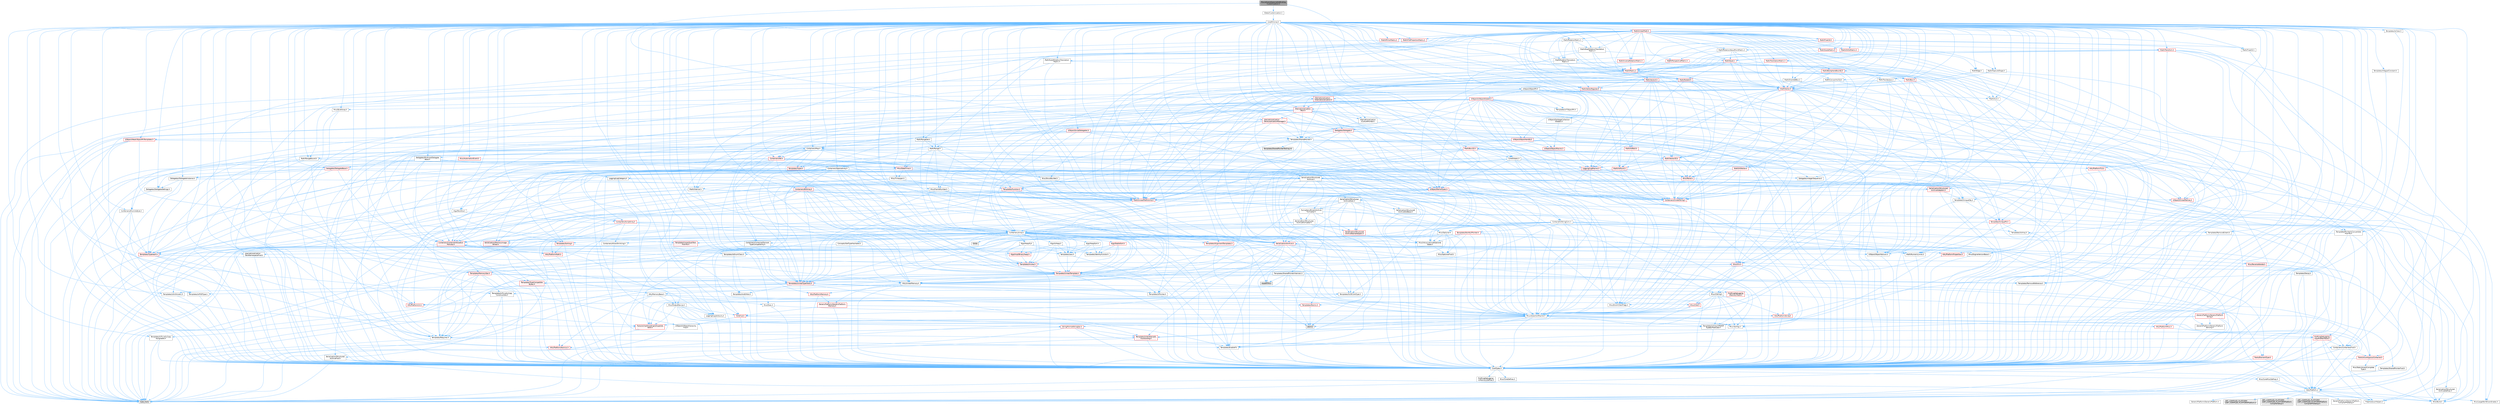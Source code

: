 digraph "MovieSceneSpawnableBindingCustomization.h"
{
 // INTERACTIVE_SVG=YES
 // LATEX_PDF_SIZE
  bgcolor="transparent";
  edge [fontname=Helvetica,fontsize=10,labelfontname=Helvetica,labelfontsize=10];
  node [fontname=Helvetica,fontsize=10,shape=box,height=0.2,width=0.4];
  Node1 [id="Node000001",label="MovieSceneSpawnableBinding\lCustomization.h",height=0.2,width=0.4,color="gray40", fillcolor="grey60", style="filled", fontcolor="black",tooltip=" "];
  Node1 -> Node2 [id="edge1_Node000001_Node000002",color="steelblue1",style="solid",tooltip=" "];
  Node2 [id="Node000002",label="IDetailCustomization.h",height=0.2,width=0.4,color="grey40", fillcolor="white", style="filled",URL="$dd/dc7/IDetailCustomization_8h.html",tooltip=" "];
  Node2 -> Node3 [id="edge2_Node000002_Node000003",color="steelblue1",style="solid",tooltip=" "];
  Node3 [id="Node000003",label="CoreMinimal.h",height=0.2,width=0.4,color="grey40", fillcolor="white", style="filled",URL="$d7/d67/CoreMinimal_8h.html",tooltip=" "];
  Node3 -> Node4 [id="edge3_Node000003_Node000004",color="steelblue1",style="solid",tooltip=" "];
  Node4 [id="Node000004",label="CoreTypes.h",height=0.2,width=0.4,color="grey40", fillcolor="white", style="filled",URL="$dc/dec/CoreTypes_8h.html",tooltip=" "];
  Node4 -> Node5 [id="edge4_Node000004_Node000005",color="steelblue1",style="solid",tooltip=" "];
  Node5 [id="Node000005",label="HAL/Platform.h",height=0.2,width=0.4,color="grey40", fillcolor="white", style="filled",URL="$d9/dd0/Platform_8h.html",tooltip=" "];
  Node5 -> Node6 [id="edge5_Node000005_Node000006",color="steelblue1",style="solid",tooltip=" "];
  Node6 [id="Node000006",label="Misc/Build.h",height=0.2,width=0.4,color="grey40", fillcolor="white", style="filled",URL="$d3/dbb/Build_8h.html",tooltip=" "];
  Node5 -> Node7 [id="edge6_Node000005_Node000007",color="steelblue1",style="solid",tooltip=" "];
  Node7 [id="Node000007",label="Misc/LargeWorldCoordinates.h",height=0.2,width=0.4,color="grey40", fillcolor="white", style="filled",URL="$d2/dcb/LargeWorldCoordinates_8h.html",tooltip=" "];
  Node5 -> Node8 [id="edge7_Node000005_Node000008",color="steelblue1",style="solid",tooltip=" "];
  Node8 [id="Node000008",label="type_traits",height=0.2,width=0.4,color="grey60", fillcolor="#E0E0E0", style="filled",tooltip=" "];
  Node5 -> Node9 [id="edge8_Node000005_Node000009",color="steelblue1",style="solid",tooltip=" "];
  Node9 [id="Node000009",label="PreprocessorHelpers.h",height=0.2,width=0.4,color="grey40", fillcolor="white", style="filled",URL="$db/ddb/PreprocessorHelpers_8h.html",tooltip=" "];
  Node5 -> Node10 [id="edge9_Node000005_Node000010",color="steelblue1",style="solid",tooltip=" "];
  Node10 [id="Node000010",label="UBT_COMPILED_PLATFORM\l/UBT_COMPILED_PLATFORMPlatform\lCompilerPreSetup.h",height=0.2,width=0.4,color="grey60", fillcolor="#E0E0E0", style="filled",tooltip=" "];
  Node5 -> Node11 [id="edge10_Node000005_Node000011",color="steelblue1",style="solid",tooltip=" "];
  Node11 [id="Node000011",label="GenericPlatform/GenericPlatform\lCompilerPreSetup.h",height=0.2,width=0.4,color="grey40", fillcolor="white", style="filled",URL="$d9/dc8/GenericPlatformCompilerPreSetup_8h.html",tooltip=" "];
  Node5 -> Node12 [id="edge11_Node000005_Node000012",color="steelblue1",style="solid",tooltip=" "];
  Node12 [id="Node000012",label="GenericPlatform/GenericPlatform.h",height=0.2,width=0.4,color="grey40", fillcolor="white", style="filled",URL="$d6/d84/GenericPlatform_8h.html",tooltip=" "];
  Node5 -> Node13 [id="edge12_Node000005_Node000013",color="steelblue1",style="solid",tooltip=" "];
  Node13 [id="Node000013",label="UBT_COMPILED_PLATFORM\l/UBT_COMPILED_PLATFORMPlatform.h",height=0.2,width=0.4,color="grey60", fillcolor="#E0E0E0", style="filled",tooltip=" "];
  Node5 -> Node14 [id="edge13_Node000005_Node000014",color="steelblue1",style="solid",tooltip=" "];
  Node14 [id="Node000014",label="UBT_COMPILED_PLATFORM\l/UBT_COMPILED_PLATFORMPlatform\lCompilerSetup.h",height=0.2,width=0.4,color="grey60", fillcolor="#E0E0E0", style="filled",tooltip=" "];
  Node4 -> Node15 [id="edge14_Node000004_Node000015",color="steelblue1",style="solid",tooltip=" "];
  Node15 [id="Node000015",label="ProfilingDebugging\l/UMemoryDefines.h",height=0.2,width=0.4,color="grey40", fillcolor="white", style="filled",URL="$d2/da2/UMemoryDefines_8h.html",tooltip=" "];
  Node4 -> Node16 [id="edge15_Node000004_Node000016",color="steelblue1",style="solid",tooltip=" "];
  Node16 [id="Node000016",label="Misc/CoreMiscDefines.h",height=0.2,width=0.4,color="grey40", fillcolor="white", style="filled",URL="$da/d38/CoreMiscDefines_8h.html",tooltip=" "];
  Node16 -> Node5 [id="edge16_Node000016_Node000005",color="steelblue1",style="solid",tooltip=" "];
  Node16 -> Node9 [id="edge17_Node000016_Node000009",color="steelblue1",style="solid",tooltip=" "];
  Node4 -> Node17 [id="edge18_Node000004_Node000017",color="steelblue1",style="solid",tooltip=" "];
  Node17 [id="Node000017",label="Misc/CoreDefines.h",height=0.2,width=0.4,color="grey40", fillcolor="white", style="filled",URL="$d3/dd2/CoreDefines_8h.html",tooltip=" "];
  Node3 -> Node18 [id="edge19_Node000003_Node000018",color="steelblue1",style="solid",tooltip=" "];
  Node18 [id="Node000018",label="CoreFwd.h",height=0.2,width=0.4,color="red", fillcolor="#FFF0F0", style="filled",URL="$d1/d1e/CoreFwd_8h.html",tooltip=" "];
  Node18 -> Node4 [id="edge20_Node000018_Node000004",color="steelblue1",style="solid",tooltip=" "];
  Node18 -> Node19 [id="edge21_Node000018_Node000019",color="steelblue1",style="solid",tooltip=" "];
  Node19 [id="Node000019",label="Containers/ContainersFwd.h",height=0.2,width=0.4,color="grey40", fillcolor="white", style="filled",URL="$d4/d0a/ContainersFwd_8h.html",tooltip=" "];
  Node19 -> Node5 [id="edge22_Node000019_Node000005",color="steelblue1",style="solid",tooltip=" "];
  Node19 -> Node4 [id="edge23_Node000019_Node000004",color="steelblue1",style="solid",tooltip=" "];
  Node19 -> Node20 [id="edge24_Node000019_Node000020",color="steelblue1",style="solid",tooltip=" "];
  Node20 [id="Node000020",label="Traits/IsContiguousContainer.h",height=0.2,width=0.4,color="red", fillcolor="#FFF0F0", style="filled",URL="$d5/d3c/IsContiguousContainer_8h.html",tooltip=" "];
  Node20 -> Node4 [id="edge25_Node000020_Node000004",color="steelblue1",style="solid",tooltip=" "];
  Node20 -> Node21 [id="edge26_Node000020_Node000021",color="steelblue1",style="solid",tooltip=" "];
  Node21 [id="Node000021",label="Misc/StaticAssertComplete\lType.h",height=0.2,width=0.4,color="grey40", fillcolor="white", style="filled",URL="$d5/d4e/StaticAssertCompleteType_8h.html",tooltip=" "];
  Node18 -> Node24 [id="edge27_Node000018_Node000024",color="steelblue1",style="solid",tooltip=" "];
  Node24 [id="Node000024",label="UObject/UObjectHierarchy\lFwd.h",height=0.2,width=0.4,color="grey40", fillcolor="white", style="filled",URL="$d3/d13/UObjectHierarchyFwd_8h.html",tooltip=" "];
  Node3 -> Node24 [id="edge28_Node000003_Node000024",color="steelblue1",style="solid",tooltip=" "];
  Node3 -> Node19 [id="edge29_Node000003_Node000019",color="steelblue1",style="solid",tooltip=" "];
  Node3 -> Node25 [id="edge30_Node000003_Node000025",color="steelblue1",style="solid",tooltip=" "];
  Node25 [id="Node000025",label="Misc/VarArgs.h",height=0.2,width=0.4,color="grey40", fillcolor="white", style="filled",URL="$d5/d6f/VarArgs_8h.html",tooltip=" "];
  Node25 -> Node4 [id="edge31_Node000025_Node000004",color="steelblue1",style="solid",tooltip=" "];
  Node3 -> Node26 [id="edge32_Node000003_Node000026",color="steelblue1",style="solid",tooltip=" "];
  Node26 [id="Node000026",label="Logging/LogVerbosity.h",height=0.2,width=0.4,color="grey40", fillcolor="white", style="filled",URL="$d2/d8f/LogVerbosity_8h.html",tooltip=" "];
  Node26 -> Node4 [id="edge33_Node000026_Node000004",color="steelblue1",style="solid",tooltip=" "];
  Node3 -> Node27 [id="edge34_Node000003_Node000027",color="steelblue1",style="solid",tooltip=" "];
  Node27 [id="Node000027",label="Misc/OutputDevice.h",height=0.2,width=0.4,color="grey40", fillcolor="white", style="filled",URL="$d7/d32/OutputDevice_8h.html",tooltip=" "];
  Node27 -> Node18 [id="edge35_Node000027_Node000018",color="steelblue1",style="solid",tooltip=" "];
  Node27 -> Node4 [id="edge36_Node000027_Node000004",color="steelblue1",style="solid",tooltip=" "];
  Node27 -> Node26 [id="edge37_Node000027_Node000026",color="steelblue1",style="solid",tooltip=" "];
  Node27 -> Node25 [id="edge38_Node000027_Node000025",color="steelblue1",style="solid",tooltip=" "];
  Node27 -> Node28 [id="edge39_Node000027_Node000028",color="steelblue1",style="solid",tooltip=" "];
  Node28 [id="Node000028",label="Templates/IsArrayOrRefOf\lTypeByPredicate.h",height=0.2,width=0.4,color="grey40", fillcolor="white", style="filled",URL="$d6/da1/IsArrayOrRefOfTypeByPredicate_8h.html",tooltip=" "];
  Node28 -> Node4 [id="edge40_Node000028_Node000004",color="steelblue1",style="solid",tooltip=" "];
  Node27 -> Node29 [id="edge41_Node000027_Node000029",color="steelblue1",style="solid",tooltip=" "];
  Node29 [id="Node000029",label="Templates/IsValidVariadic\lFunctionArg.h",height=0.2,width=0.4,color="red", fillcolor="#FFF0F0", style="filled",URL="$d0/dc8/IsValidVariadicFunctionArg_8h.html",tooltip=" "];
  Node29 -> Node4 [id="edge42_Node000029_Node000004",color="steelblue1",style="solid",tooltip=" "];
  Node29 -> Node8 [id="edge43_Node000029_Node000008",color="steelblue1",style="solid",tooltip=" "];
  Node27 -> Node31 [id="edge44_Node000027_Node000031",color="steelblue1",style="solid",tooltip=" "];
  Node31 [id="Node000031",label="Traits/IsCharEncodingCompatible\lWith.h",height=0.2,width=0.4,color="red", fillcolor="#FFF0F0", style="filled",URL="$df/dd1/IsCharEncodingCompatibleWith_8h.html",tooltip=" "];
  Node31 -> Node8 [id="edge45_Node000031_Node000008",color="steelblue1",style="solid",tooltip=" "];
  Node3 -> Node33 [id="edge46_Node000003_Node000033",color="steelblue1",style="solid",tooltip=" "];
  Node33 [id="Node000033",label="HAL/PlatformCrt.h",height=0.2,width=0.4,color="red", fillcolor="#FFF0F0", style="filled",URL="$d8/d75/PlatformCrt_8h.html",tooltip=" "];
  Node3 -> Node43 [id="edge47_Node000003_Node000043",color="steelblue1",style="solid",tooltip=" "];
  Node43 [id="Node000043",label="HAL/PlatformMisc.h",height=0.2,width=0.4,color="red", fillcolor="#FFF0F0", style="filled",URL="$d0/df5/PlatformMisc_8h.html",tooltip=" "];
  Node43 -> Node4 [id="edge48_Node000043_Node000004",color="steelblue1",style="solid",tooltip=" "];
  Node43 -> Node54 [id="edge49_Node000043_Node000054",color="steelblue1",style="solid",tooltip=" "];
  Node54 [id="Node000054",label="ProfilingDebugging\l/CpuProfilerTrace.h",height=0.2,width=0.4,color="red", fillcolor="#FFF0F0", style="filled",URL="$da/dcb/CpuProfilerTrace_8h.html",tooltip=" "];
  Node54 -> Node4 [id="edge50_Node000054_Node000004",color="steelblue1",style="solid",tooltip=" "];
  Node54 -> Node19 [id="edge51_Node000054_Node000019",color="steelblue1",style="solid",tooltip=" "];
  Node54 -> Node55 [id="edge52_Node000054_Node000055",color="steelblue1",style="solid",tooltip=" "];
  Node55 [id="Node000055",label="HAL/PlatformAtomics.h",height=0.2,width=0.4,color="red", fillcolor="#FFF0F0", style="filled",URL="$d3/d36/PlatformAtomics_8h.html",tooltip=" "];
  Node55 -> Node4 [id="edge53_Node000055_Node000004",color="steelblue1",style="solid",tooltip=" "];
  Node54 -> Node9 [id="edge54_Node000054_Node000009",color="steelblue1",style="solid",tooltip=" "];
  Node54 -> Node6 [id="edge55_Node000054_Node000006",color="steelblue1",style="solid",tooltip=" "];
  Node3 -> Node62 [id="edge56_Node000003_Node000062",color="steelblue1",style="solid",tooltip=" "];
  Node62 [id="Node000062",label="Misc/AssertionMacros.h",height=0.2,width=0.4,color="grey40", fillcolor="white", style="filled",URL="$d0/dfa/AssertionMacros_8h.html",tooltip=" "];
  Node62 -> Node4 [id="edge57_Node000062_Node000004",color="steelblue1",style="solid",tooltip=" "];
  Node62 -> Node5 [id="edge58_Node000062_Node000005",color="steelblue1",style="solid",tooltip=" "];
  Node62 -> Node43 [id="edge59_Node000062_Node000043",color="steelblue1",style="solid",tooltip=" "];
  Node62 -> Node9 [id="edge60_Node000062_Node000009",color="steelblue1",style="solid",tooltip=" "];
  Node62 -> Node63 [id="edge61_Node000062_Node000063",color="steelblue1",style="solid",tooltip=" "];
  Node63 [id="Node000063",label="Templates/EnableIf.h",height=0.2,width=0.4,color="grey40", fillcolor="white", style="filled",URL="$d7/d60/EnableIf_8h.html",tooltip=" "];
  Node63 -> Node4 [id="edge62_Node000063_Node000004",color="steelblue1",style="solid",tooltip=" "];
  Node62 -> Node28 [id="edge63_Node000062_Node000028",color="steelblue1",style="solid",tooltip=" "];
  Node62 -> Node29 [id="edge64_Node000062_Node000029",color="steelblue1",style="solid",tooltip=" "];
  Node62 -> Node31 [id="edge65_Node000062_Node000031",color="steelblue1",style="solid",tooltip=" "];
  Node62 -> Node25 [id="edge66_Node000062_Node000025",color="steelblue1",style="solid",tooltip=" "];
  Node62 -> Node64 [id="edge67_Node000062_Node000064",color="steelblue1",style="solid",tooltip=" "];
  Node64 [id="Node000064",label="String/FormatStringSan.h",height=0.2,width=0.4,color="red", fillcolor="#FFF0F0", style="filled",URL="$d3/d8b/FormatStringSan_8h.html",tooltip=" "];
  Node64 -> Node8 [id="edge68_Node000064_Node000008",color="steelblue1",style="solid",tooltip=" "];
  Node64 -> Node4 [id="edge69_Node000064_Node000004",color="steelblue1",style="solid",tooltip=" "];
  Node64 -> Node65 [id="edge70_Node000064_Node000065",color="steelblue1",style="solid",tooltip=" "];
  Node65 [id="Node000065",label="Templates/Requires.h",height=0.2,width=0.4,color="grey40", fillcolor="white", style="filled",URL="$dc/d96/Requires_8h.html",tooltip=" "];
  Node65 -> Node63 [id="edge71_Node000065_Node000063",color="steelblue1",style="solid",tooltip=" "];
  Node65 -> Node8 [id="edge72_Node000065_Node000008",color="steelblue1",style="solid",tooltip=" "];
  Node64 -> Node29 [id="edge73_Node000064_Node000029",color="steelblue1",style="solid",tooltip=" "];
  Node64 -> Node19 [id="edge74_Node000064_Node000019",color="steelblue1",style="solid",tooltip=" "];
  Node62 -> Node70 [id="edge75_Node000062_Node000070",color="steelblue1",style="solid",tooltip=" "];
  Node70 [id="Node000070",label="atomic",height=0.2,width=0.4,color="grey60", fillcolor="#E0E0E0", style="filled",tooltip=" "];
  Node3 -> Node71 [id="edge76_Node000003_Node000071",color="steelblue1",style="solid",tooltip=" "];
  Node71 [id="Node000071",label="Templates/IsPointer.h",height=0.2,width=0.4,color="grey40", fillcolor="white", style="filled",URL="$d7/d05/IsPointer_8h.html",tooltip=" "];
  Node71 -> Node4 [id="edge77_Node000071_Node000004",color="steelblue1",style="solid",tooltip=" "];
  Node3 -> Node72 [id="edge78_Node000003_Node000072",color="steelblue1",style="solid",tooltip=" "];
  Node72 [id="Node000072",label="HAL/PlatformMemory.h",height=0.2,width=0.4,color="red", fillcolor="#FFF0F0", style="filled",URL="$de/d68/PlatformMemory_8h.html",tooltip=" "];
  Node72 -> Node4 [id="edge79_Node000072_Node000004",color="steelblue1",style="solid",tooltip=" "];
  Node72 -> Node73 [id="edge80_Node000072_Node000073",color="steelblue1",style="solid",tooltip=" "];
  Node73 [id="Node000073",label="GenericPlatform/GenericPlatform\lMemory.h",height=0.2,width=0.4,color="red", fillcolor="#FFF0F0", style="filled",URL="$dd/d22/GenericPlatformMemory_8h.html",tooltip=" "];
  Node73 -> Node18 [id="edge81_Node000073_Node000018",color="steelblue1",style="solid",tooltip=" "];
  Node73 -> Node4 [id="edge82_Node000073_Node000004",color="steelblue1",style="solid",tooltip=" "];
  Node73 -> Node74 [id="edge83_Node000073_Node000074",color="steelblue1",style="solid",tooltip=" "];
  Node74 [id="Node000074",label="HAL/PlatformString.h",height=0.2,width=0.4,color="red", fillcolor="#FFF0F0", style="filled",URL="$db/db5/PlatformString_8h.html",tooltip=" "];
  Node74 -> Node4 [id="edge84_Node000074_Node000004",color="steelblue1",style="solid",tooltip=" "];
  Node3 -> Node55 [id="edge85_Node000003_Node000055",color="steelblue1",style="solid",tooltip=" "];
  Node3 -> Node77 [id="edge86_Node000003_Node000077",color="steelblue1",style="solid",tooltip=" "];
  Node77 [id="Node000077",label="Misc/Exec.h",height=0.2,width=0.4,color="grey40", fillcolor="white", style="filled",URL="$de/ddb/Exec_8h.html",tooltip=" "];
  Node77 -> Node4 [id="edge87_Node000077_Node000004",color="steelblue1",style="solid",tooltip=" "];
  Node77 -> Node62 [id="edge88_Node000077_Node000062",color="steelblue1",style="solid",tooltip=" "];
  Node3 -> Node78 [id="edge89_Node000003_Node000078",color="steelblue1",style="solid",tooltip=" "];
  Node78 [id="Node000078",label="HAL/MemoryBase.h",height=0.2,width=0.4,color="grey40", fillcolor="white", style="filled",URL="$d6/d9f/MemoryBase_8h.html",tooltip=" "];
  Node78 -> Node4 [id="edge90_Node000078_Node000004",color="steelblue1",style="solid",tooltip=" "];
  Node78 -> Node55 [id="edge91_Node000078_Node000055",color="steelblue1",style="solid",tooltip=" "];
  Node78 -> Node33 [id="edge92_Node000078_Node000033",color="steelblue1",style="solid",tooltip=" "];
  Node78 -> Node77 [id="edge93_Node000078_Node000077",color="steelblue1",style="solid",tooltip=" "];
  Node78 -> Node27 [id="edge94_Node000078_Node000027",color="steelblue1",style="solid",tooltip=" "];
  Node78 -> Node79 [id="edge95_Node000078_Node000079",color="steelblue1",style="solid",tooltip=" "];
  Node79 [id="Node000079",label="Templates/Atomic.h",height=0.2,width=0.4,color="red", fillcolor="#FFF0F0", style="filled",URL="$d3/d91/Atomic_8h.html",tooltip=" "];
  Node79 -> Node70 [id="edge96_Node000079_Node000070",color="steelblue1",style="solid",tooltip=" "];
  Node3 -> Node88 [id="edge97_Node000003_Node000088",color="steelblue1",style="solid",tooltip=" "];
  Node88 [id="Node000088",label="HAL/UnrealMemory.h",height=0.2,width=0.4,color="grey40", fillcolor="white", style="filled",URL="$d9/d96/UnrealMemory_8h.html",tooltip=" "];
  Node88 -> Node4 [id="edge98_Node000088_Node000004",color="steelblue1",style="solid",tooltip=" "];
  Node88 -> Node73 [id="edge99_Node000088_Node000073",color="steelblue1",style="solid",tooltip=" "];
  Node88 -> Node78 [id="edge100_Node000088_Node000078",color="steelblue1",style="solid",tooltip=" "];
  Node88 -> Node72 [id="edge101_Node000088_Node000072",color="steelblue1",style="solid",tooltip=" "];
  Node88 -> Node89 [id="edge102_Node000088_Node000089",color="steelblue1",style="solid",tooltip=" "];
  Node89 [id="Node000089",label="ProfilingDebugging\l/MemoryTrace.h",height=0.2,width=0.4,color="red", fillcolor="#FFF0F0", style="filled",URL="$da/dd7/MemoryTrace_8h.html",tooltip=" "];
  Node89 -> Node5 [id="edge103_Node000089_Node000005",color="steelblue1",style="solid",tooltip=" "];
  Node89 -> Node50 [id="edge104_Node000089_Node000050",color="steelblue1",style="solid",tooltip=" "];
  Node50 [id="Node000050",label="Misc/EnumClassFlags.h",height=0.2,width=0.4,color="grey40", fillcolor="white", style="filled",URL="$d8/de7/EnumClassFlags_8h.html",tooltip=" "];
  Node88 -> Node71 [id="edge105_Node000088_Node000071",color="steelblue1",style="solid",tooltip=" "];
  Node3 -> Node90 [id="edge106_Node000003_Node000090",color="steelblue1",style="solid",tooltip=" "];
  Node90 [id="Node000090",label="Templates/IsArithmetic.h",height=0.2,width=0.4,color="grey40", fillcolor="white", style="filled",URL="$d2/d5d/IsArithmetic_8h.html",tooltip=" "];
  Node90 -> Node4 [id="edge107_Node000090_Node000004",color="steelblue1",style="solid",tooltip=" "];
  Node3 -> Node84 [id="edge108_Node000003_Node000084",color="steelblue1",style="solid",tooltip=" "];
  Node84 [id="Node000084",label="Templates/AndOrNot.h",height=0.2,width=0.4,color="grey40", fillcolor="white", style="filled",URL="$db/d0a/AndOrNot_8h.html",tooltip=" "];
  Node84 -> Node4 [id="edge109_Node000084_Node000004",color="steelblue1",style="solid",tooltip=" "];
  Node3 -> Node91 [id="edge110_Node000003_Node000091",color="steelblue1",style="solid",tooltip=" "];
  Node91 [id="Node000091",label="Templates/IsPODType.h",height=0.2,width=0.4,color="grey40", fillcolor="white", style="filled",URL="$d7/db1/IsPODType_8h.html",tooltip=" "];
  Node91 -> Node4 [id="edge111_Node000091_Node000004",color="steelblue1",style="solid",tooltip=" "];
  Node3 -> Node92 [id="edge112_Node000003_Node000092",color="steelblue1",style="solid",tooltip=" "];
  Node92 [id="Node000092",label="Templates/IsUECoreType.h",height=0.2,width=0.4,color="grey40", fillcolor="white", style="filled",URL="$d1/db8/IsUECoreType_8h.html",tooltip=" "];
  Node92 -> Node4 [id="edge113_Node000092_Node000004",color="steelblue1",style="solid",tooltip=" "];
  Node92 -> Node8 [id="edge114_Node000092_Node000008",color="steelblue1",style="solid",tooltip=" "];
  Node3 -> Node85 [id="edge115_Node000003_Node000085",color="steelblue1",style="solid",tooltip=" "];
  Node85 [id="Node000085",label="Templates/IsTriviallyCopy\lConstructible.h",height=0.2,width=0.4,color="grey40", fillcolor="white", style="filled",URL="$d3/d78/IsTriviallyCopyConstructible_8h.html",tooltip=" "];
  Node85 -> Node4 [id="edge116_Node000085_Node000004",color="steelblue1",style="solid",tooltip=" "];
  Node85 -> Node8 [id="edge117_Node000085_Node000008",color="steelblue1",style="solid",tooltip=" "];
  Node3 -> Node93 [id="edge118_Node000003_Node000093",color="steelblue1",style="solid",tooltip=" "];
  Node93 [id="Node000093",label="Templates/UnrealTypeTraits.h",height=0.2,width=0.4,color="red", fillcolor="#FFF0F0", style="filled",URL="$d2/d2d/UnrealTypeTraits_8h.html",tooltip=" "];
  Node93 -> Node4 [id="edge119_Node000093_Node000004",color="steelblue1",style="solid",tooltip=" "];
  Node93 -> Node71 [id="edge120_Node000093_Node000071",color="steelblue1",style="solid",tooltip=" "];
  Node93 -> Node62 [id="edge121_Node000093_Node000062",color="steelblue1",style="solid",tooltip=" "];
  Node93 -> Node84 [id="edge122_Node000093_Node000084",color="steelblue1",style="solid",tooltip=" "];
  Node93 -> Node63 [id="edge123_Node000093_Node000063",color="steelblue1",style="solid",tooltip=" "];
  Node93 -> Node90 [id="edge124_Node000093_Node000090",color="steelblue1",style="solid",tooltip=" "];
  Node93 -> Node91 [id="edge125_Node000093_Node000091",color="steelblue1",style="solid",tooltip=" "];
  Node93 -> Node92 [id="edge126_Node000093_Node000092",color="steelblue1",style="solid",tooltip=" "];
  Node93 -> Node85 [id="edge127_Node000093_Node000085",color="steelblue1",style="solid",tooltip=" "];
  Node3 -> Node63 [id="edge128_Node000003_Node000063",color="steelblue1",style="solid",tooltip=" "];
  Node3 -> Node95 [id="edge129_Node000003_Node000095",color="steelblue1",style="solid",tooltip=" "];
  Node95 [id="Node000095",label="Templates/RemoveReference.h",height=0.2,width=0.4,color="grey40", fillcolor="white", style="filled",URL="$da/dbe/RemoveReference_8h.html",tooltip=" "];
  Node95 -> Node4 [id="edge130_Node000095_Node000004",color="steelblue1",style="solid",tooltip=" "];
  Node3 -> Node96 [id="edge131_Node000003_Node000096",color="steelblue1",style="solid",tooltip=" "];
  Node96 [id="Node000096",label="Templates/IntegralConstant.h",height=0.2,width=0.4,color="grey40", fillcolor="white", style="filled",URL="$db/d1b/IntegralConstant_8h.html",tooltip=" "];
  Node96 -> Node4 [id="edge132_Node000096_Node000004",color="steelblue1",style="solid",tooltip=" "];
  Node3 -> Node97 [id="edge133_Node000003_Node000097",color="steelblue1",style="solid",tooltip=" "];
  Node97 [id="Node000097",label="Templates/IsClass.h",height=0.2,width=0.4,color="grey40", fillcolor="white", style="filled",URL="$db/dcb/IsClass_8h.html",tooltip=" "];
  Node97 -> Node4 [id="edge134_Node000097_Node000004",color="steelblue1",style="solid",tooltip=" "];
  Node3 -> Node98 [id="edge135_Node000003_Node000098",color="steelblue1",style="solid",tooltip=" "];
  Node98 [id="Node000098",label="Templates/TypeCompatible\lBytes.h",height=0.2,width=0.4,color="red", fillcolor="#FFF0F0", style="filled",URL="$df/d0a/TypeCompatibleBytes_8h.html",tooltip=" "];
  Node98 -> Node4 [id="edge136_Node000098_Node000004",color="steelblue1",style="solid",tooltip=" "];
  Node98 -> Node8 [id="edge137_Node000098_Node000008",color="steelblue1",style="solid",tooltip=" "];
  Node3 -> Node20 [id="edge138_Node000003_Node000020",color="steelblue1",style="solid",tooltip=" "];
  Node3 -> Node99 [id="edge139_Node000003_Node000099",color="steelblue1",style="solid",tooltip=" "];
  Node99 [id="Node000099",label="Templates/UnrealTemplate.h",height=0.2,width=0.4,color="red", fillcolor="#FFF0F0", style="filled",URL="$d4/d24/UnrealTemplate_8h.html",tooltip=" "];
  Node99 -> Node4 [id="edge140_Node000099_Node000004",color="steelblue1",style="solid",tooltip=" "];
  Node99 -> Node71 [id="edge141_Node000099_Node000071",color="steelblue1",style="solid",tooltip=" "];
  Node99 -> Node88 [id="edge142_Node000099_Node000088",color="steelblue1",style="solid",tooltip=" "];
  Node99 -> Node93 [id="edge143_Node000099_Node000093",color="steelblue1",style="solid",tooltip=" "];
  Node99 -> Node95 [id="edge144_Node000099_Node000095",color="steelblue1",style="solid",tooltip=" "];
  Node99 -> Node65 [id="edge145_Node000099_Node000065",color="steelblue1",style="solid",tooltip=" "];
  Node99 -> Node98 [id="edge146_Node000099_Node000098",color="steelblue1",style="solid",tooltip=" "];
  Node99 -> Node20 [id="edge147_Node000099_Node000020",color="steelblue1",style="solid",tooltip=" "];
  Node99 -> Node8 [id="edge148_Node000099_Node000008",color="steelblue1",style="solid",tooltip=" "];
  Node3 -> Node48 [id="edge149_Node000003_Node000048",color="steelblue1",style="solid",tooltip=" "];
  Node48 [id="Node000048",label="Math/NumericLimits.h",height=0.2,width=0.4,color="grey40", fillcolor="white", style="filled",URL="$df/d1b/NumericLimits_8h.html",tooltip=" "];
  Node48 -> Node4 [id="edge150_Node000048_Node000004",color="steelblue1",style="solid",tooltip=" "];
  Node3 -> Node103 [id="edge151_Node000003_Node000103",color="steelblue1",style="solid",tooltip=" "];
  Node103 [id="Node000103",label="HAL/PlatformMath.h",height=0.2,width=0.4,color="red", fillcolor="#FFF0F0", style="filled",URL="$dc/d53/PlatformMath_8h.html",tooltip=" "];
  Node103 -> Node4 [id="edge152_Node000103_Node000004",color="steelblue1",style="solid",tooltip=" "];
  Node3 -> Node86 [id="edge153_Node000003_Node000086",color="steelblue1",style="solid",tooltip=" "];
  Node86 [id="Node000086",label="Templates/IsTriviallyCopy\lAssignable.h",height=0.2,width=0.4,color="grey40", fillcolor="white", style="filled",URL="$d2/df2/IsTriviallyCopyAssignable_8h.html",tooltip=" "];
  Node86 -> Node4 [id="edge154_Node000086_Node000004",color="steelblue1",style="solid",tooltip=" "];
  Node86 -> Node8 [id="edge155_Node000086_Node000008",color="steelblue1",style="solid",tooltip=" "];
  Node3 -> Node111 [id="edge156_Node000003_Node000111",color="steelblue1",style="solid",tooltip=" "];
  Node111 [id="Node000111",label="Templates/MemoryOps.h",height=0.2,width=0.4,color="red", fillcolor="#FFF0F0", style="filled",URL="$db/dea/MemoryOps_8h.html",tooltip=" "];
  Node111 -> Node4 [id="edge157_Node000111_Node000004",color="steelblue1",style="solid",tooltip=" "];
  Node111 -> Node88 [id="edge158_Node000111_Node000088",color="steelblue1",style="solid",tooltip=" "];
  Node111 -> Node86 [id="edge159_Node000111_Node000086",color="steelblue1",style="solid",tooltip=" "];
  Node111 -> Node85 [id="edge160_Node000111_Node000085",color="steelblue1",style="solid",tooltip=" "];
  Node111 -> Node65 [id="edge161_Node000111_Node000065",color="steelblue1",style="solid",tooltip=" "];
  Node111 -> Node93 [id="edge162_Node000111_Node000093",color="steelblue1",style="solid",tooltip=" "];
  Node111 -> Node8 [id="edge163_Node000111_Node000008",color="steelblue1",style="solid",tooltip=" "];
  Node3 -> Node112 [id="edge164_Node000003_Node000112",color="steelblue1",style="solid",tooltip=" "];
  Node112 [id="Node000112",label="Containers/ContainerAllocation\lPolicies.h",height=0.2,width=0.4,color="red", fillcolor="#FFF0F0", style="filled",URL="$d7/dff/ContainerAllocationPolicies_8h.html",tooltip=" "];
  Node112 -> Node4 [id="edge165_Node000112_Node000004",color="steelblue1",style="solid",tooltip=" "];
  Node112 -> Node112 [id="edge166_Node000112_Node000112",color="steelblue1",style="solid",tooltip=" "];
  Node112 -> Node103 [id="edge167_Node000112_Node000103",color="steelblue1",style="solid",tooltip=" "];
  Node112 -> Node88 [id="edge168_Node000112_Node000088",color="steelblue1",style="solid",tooltip=" "];
  Node112 -> Node48 [id="edge169_Node000112_Node000048",color="steelblue1",style="solid",tooltip=" "];
  Node112 -> Node62 [id="edge170_Node000112_Node000062",color="steelblue1",style="solid",tooltip=" "];
  Node112 -> Node111 [id="edge171_Node000112_Node000111",color="steelblue1",style="solid",tooltip=" "];
  Node112 -> Node98 [id="edge172_Node000112_Node000098",color="steelblue1",style="solid",tooltip=" "];
  Node112 -> Node8 [id="edge173_Node000112_Node000008",color="steelblue1",style="solid",tooltip=" "];
  Node3 -> Node115 [id="edge174_Node000003_Node000115",color="steelblue1",style="solid",tooltip=" "];
  Node115 [id="Node000115",label="Templates/IsEnumClass.h",height=0.2,width=0.4,color="grey40", fillcolor="white", style="filled",URL="$d7/d15/IsEnumClass_8h.html",tooltip=" "];
  Node115 -> Node4 [id="edge175_Node000115_Node000004",color="steelblue1",style="solid",tooltip=" "];
  Node115 -> Node84 [id="edge176_Node000115_Node000084",color="steelblue1",style="solid",tooltip=" "];
  Node3 -> Node116 [id="edge177_Node000003_Node000116",color="steelblue1",style="solid",tooltip=" "];
  Node116 [id="Node000116",label="HAL/PlatformProperties.h",height=0.2,width=0.4,color="red", fillcolor="#FFF0F0", style="filled",URL="$d9/db0/PlatformProperties_8h.html",tooltip=" "];
  Node116 -> Node4 [id="edge178_Node000116_Node000004",color="steelblue1",style="solid",tooltip=" "];
  Node3 -> Node119 [id="edge179_Node000003_Node000119",color="steelblue1",style="solid",tooltip=" "];
  Node119 [id="Node000119",label="Misc/EngineVersionBase.h",height=0.2,width=0.4,color="grey40", fillcolor="white", style="filled",URL="$d5/d2b/EngineVersionBase_8h.html",tooltip=" "];
  Node119 -> Node4 [id="edge180_Node000119_Node000004",color="steelblue1",style="solid",tooltip=" "];
  Node3 -> Node120 [id="edge181_Node000003_Node000120",color="steelblue1",style="solid",tooltip=" "];
  Node120 [id="Node000120",label="Internationalization\l/TextNamespaceFwd.h",height=0.2,width=0.4,color="grey40", fillcolor="white", style="filled",URL="$d8/d97/TextNamespaceFwd_8h.html",tooltip=" "];
  Node120 -> Node4 [id="edge182_Node000120_Node000004",color="steelblue1",style="solid",tooltip=" "];
  Node3 -> Node121 [id="edge183_Node000003_Node000121",color="steelblue1",style="solid",tooltip=" "];
  Node121 [id="Node000121",label="Serialization/Archive.h",height=0.2,width=0.4,color="red", fillcolor="#FFF0F0", style="filled",URL="$d7/d3b/Archive_8h.html",tooltip=" "];
  Node121 -> Node18 [id="edge184_Node000121_Node000018",color="steelblue1",style="solid",tooltip=" "];
  Node121 -> Node4 [id="edge185_Node000121_Node000004",color="steelblue1",style="solid",tooltip=" "];
  Node121 -> Node116 [id="edge186_Node000121_Node000116",color="steelblue1",style="solid",tooltip=" "];
  Node121 -> Node120 [id="edge187_Node000121_Node000120",color="steelblue1",style="solid",tooltip=" "];
  Node121 -> Node62 [id="edge188_Node000121_Node000062",color="steelblue1",style="solid",tooltip=" "];
  Node121 -> Node6 [id="edge189_Node000121_Node000006",color="steelblue1",style="solid",tooltip=" "];
  Node121 -> Node119 [id="edge190_Node000121_Node000119",color="steelblue1",style="solid",tooltip=" "];
  Node121 -> Node25 [id="edge191_Node000121_Node000025",color="steelblue1",style="solid",tooltip=" "];
  Node121 -> Node63 [id="edge192_Node000121_Node000063",color="steelblue1",style="solid",tooltip=" "];
  Node121 -> Node28 [id="edge193_Node000121_Node000028",color="steelblue1",style="solid",tooltip=" "];
  Node121 -> Node115 [id="edge194_Node000121_Node000115",color="steelblue1",style="solid",tooltip=" "];
  Node121 -> Node29 [id="edge195_Node000121_Node000029",color="steelblue1",style="solid",tooltip=" "];
  Node121 -> Node99 [id="edge196_Node000121_Node000099",color="steelblue1",style="solid",tooltip=" "];
  Node121 -> Node31 [id="edge197_Node000121_Node000031",color="steelblue1",style="solid",tooltip=" "];
  Node121 -> Node124 [id="edge198_Node000121_Node000124",color="steelblue1",style="solid",tooltip=" "];
  Node124 [id="Node000124",label="UObject/ObjectVersion.h",height=0.2,width=0.4,color="grey40", fillcolor="white", style="filled",URL="$da/d63/ObjectVersion_8h.html",tooltip=" "];
  Node124 -> Node4 [id="edge199_Node000124_Node000004",color="steelblue1",style="solid",tooltip=" "];
  Node3 -> Node125 [id="edge200_Node000003_Node000125",color="steelblue1",style="solid",tooltip=" "];
  Node125 [id="Node000125",label="Templates/Less.h",height=0.2,width=0.4,color="grey40", fillcolor="white", style="filled",URL="$de/dc8/Less_8h.html",tooltip=" "];
  Node125 -> Node4 [id="edge201_Node000125_Node000004",color="steelblue1",style="solid",tooltip=" "];
  Node125 -> Node99 [id="edge202_Node000125_Node000099",color="steelblue1",style="solid",tooltip=" "];
  Node3 -> Node126 [id="edge203_Node000003_Node000126",color="steelblue1",style="solid",tooltip=" "];
  Node126 [id="Node000126",label="Templates/Sorting.h",height=0.2,width=0.4,color="red", fillcolor="#FFF0F0", style="filled",URL="$d3/d9e/Sorting_8h.html",tooltip=" "];
  Node126 -> Node4 [id="edge204_Node000126_Node000004",color="steelblue1",style="solid",tooltip=" "];
  Node126 -> Node103 [id="edge205_Node000126_Node000103",color="steelblue1",style="solid",tooltip=" "];
  Node126 -> Node125 [id="edge206_Node000126_Node000125",color="steelblue1",style="solid",tooltip=" "];
  Node3 -> Node137 [id="edge207_Node000003_Node000137",color="steelblue1",style="solid",tooltip=" "];
  Node137 [id="Node000137",label="Misc/Char.h",height=0.2,width=0.4,color="red", fillcolor="#FFF0F0", style="filled",URL="$d0/d58/Char_8h.html",tooltip=" "];
  Node137 -> Node4 [id="edge208_Node000137_Node000004",color="steelblue1",style="solid",tooltip=" "];
  Node137 -> Node8 [id="edge209_Node000137_Node000008",color="steelblue1",style="solid",tooltip=" "];
  Node3 -> Node140 [id="edge210_Node000003_Node000140",color="steelblue1",style="solid",tooltip=" "];
  Node140 [id="Node000140",label="GenericPlatform/GenericPlatform\lStricmp.h",height=0.2,width=0.4,color="grey40", fillcolor="white", style="filled",URL="$d2/d86/GenericPlatformStricmp_8h.html",tooltip=" "];
  Node140 -> Node4 [id="edge211_Node000140_Node000004",color="steelblue1",style="solid",tooltip=" "];
  Node3 -> Node141 [id="edge212_Node000003_Node000141",color="steelblue1",style="solid",tooltip=" "];
  Node141 [id="Node000141",label="GenericPlatform/GenericPlatform\lString.h",height=0.2,width=0.4,color="red", fillcolor="#FFF0F0", style="filled",URL="$dd/d20/GenericPlatformString_8h.html",tooltip=" "];
  Node141 -> Node4 [id="edge213_Node000141_Node000004",color="steelblue1",style="solid",tooltip=" "];
  Node141 -> Node140 [id="edge214_Node000141_Node000140",color="steelblue1",style="solid",tooltip=" "];
  Node141 -> Node63 [id="edge215_Node000141_Node000063",color="steelblue1",style="solid",tooltip=" "];
  Node141 -> Node31 [id="edge216_Node000141_Node000031",color="steelblue1",style="solid",tooltip=" "];
  Node141 -> Node8 [id="edge217_Node000141_Node000008",color="steelblue1",style="solid",tooltip=" "];
  Node3 -> Node74 [id="edge218_Node000003_Node000074",color="steelblue1",style="solid",tooltip=" "];
  Node3 -> Node144 [id="edge219_Node000003_Node000144",color="steelblue1",style="solid",tooltip=" "];
  Node144 [id="Node000144",label="Misc/CString.h",height=0.2,width=0.4,color="grey40", fillcolor="white", style="filled",URL="$d2/d49/CString_8h.html",tooltip=" "];
  Node144 -> Node4 [id="edge220_Node000144_Node000004",color="steelblue1",style="solid",tooltip=" "];
  Node144 -> Node33 [id="edge221_Node000144_Node000033",color="steelblue1",style="solid",tooltip=" "];
  Node144 -> Node74 [id="edge222_Node000144_Node000074",color="steelblue1",style="solid",tooltip=" "];
  Node144 -> Node62 [id="edge223_Node000144_Node000062",color="steelblue1",style="solid",tooltip=" "];
  Node144 -> Node137 [id="edge224_Node000144_Node000137",color="steelblue1",style="solid",tooltip=" "];
  Node144 -> Node25 [id="edge225_Node000144_Node000025",color="steelblue1",style="solid",tooltip=" "];
  Node144 -> Node28 [id="edge226_Node000144_Node000028",color="steelblue1",style="solid",tooltip=" "];
  Node144 -> Node29 [id="edge227_Node000144_Node000029",color="steelblue1",style="solid",tooltip=" "];
  Node144 -> Node31 [id="edge228_Node000144_Node000031",color="steelblue1",style="solid",tooltip=" "];
  Node3 -> Node145 [id="edge229_Node000003_Node000145",color="steelblue1",style="solid",tooltip=" "];
  Node145 [id="Node000145",label="Misc/Crc.h",height=0.2,width=0.4,color="red", fillcolor="#FFF0F0", style="filled",URL="$d4/dd2/Crc_8h.html",tooltip=" "];
  Node145 -> Node4 [id="edge230_Node000145_Node000004",color="steelblue1",style="solid",tooltip=" "];
  Node145 -> Node74 [id="edge231_Node000145_Node000074",color="steelblue1",style="solid",tooltip=" "];
  Node145 -> Node62 [id="edge232_Node000145_Node000062",color="steelblue1",style="solid",tooltip=" "];
  Node145 -> Node144 [id="edge233_Node000145_Node000144",color="steelblue1",style="solid",tooltip=" "];
  Node145 -> Node137 [id="edge234_Node000145_Node000137",color="steelblue1",style="solid",tooltip=" "];
  Node145 -> Node93 [id="edge235_Node000145_Node000093",color="steelblue1",style="solid",tooltip=" "];
  Node3 -> Node136 [id="edge236_Node000003_Node000136",color="steelblue1",style="solid",tooltip=" "];
  Node136 [id="Node000136",label="Math/UnrealMathUtility.h",height=0.2,width=0.4,color="red", fillcolor="#FFF0F0", style="filled",URL="$db/db8/UnrealMathUtility_8h.html",tooltip=" "];
  Node136 -> Node4 [id="edge237_Node000136_Node000004",color="steelblue1",style="solid",tooltip=" "];
  Node136 -> Node62 [id="edge238_Node000136_Node000062",color="steelblue1",style="solid",tooltip=" "];
  Node136 -> Node103 [id="edge239_Node000136_Node000103",color="steelblue1",style="solid",tooltip=" "];
  Node136 -> Node65 [id="edge240_Node000136_Node000065",color="steelblue1",style="solid",tooltip=" "];
  Node3 -> Node146 [id="edge241_Node000003_Node000146",color="steelblue1",style="solid",tooltip=" "];
  Node146 [id="Node000146",label="Containers/UnrealString.h",height=0.2,width=0.4,color="red", fillcolor="#FFF0F0", style="filled",URL="$d5/dba/UnrealString_8h.html",tooltip=" "];
  Node3 -> Node150 [id="edge242_Node000003_Node000150",color="steelblue1",style="solid",tooltip=" "];
  Node150 [id="Node000150",label="Containers/Array.h",height=0.2,width=0.4,color="grey40", fillcolor="white", style="filled",URL="$df/dd0/Array_8h.html",tooltip=" "];
  Node150 -> Node4 [id="edge243_Node000150_Node000004",color="steelblue1",style="solid",tooltip=" "];
  Node150 -> Node62 [id="edge244_Node000150_Node000062",color="steelblue1",style="solid",tooltip=" "];
  Node150 -> Node151 [id="edge245_Node000150_Node000151",color="steelblue1",style="solid",tooltip=" "];
  Node151 [id="Node000151",label="Misc/IntrusiveUnsetOptional\lState.h",height=0.2,width=0.4,color="grey40", fillcolor="white", style="filled",URL="$d2/d0a/IntrusiveUnsetOptionalState_8h.html",tooltip=" "];
  Node151 -> Node152 [id="edge246_Node000151_Node000152",color="steelblue1",style="solid",tooltip=" "];
  Node152 [id="Node000152",label="Misc/OptionalFwd.h",height=0.2,width=0.4,color="grey40", fillcolor="white", style="filled",URL="$dc/d50/OptionalFwd_8h.html",tooltip=" "];
  Node150 -> Node153 [id="edge247_Node000150_Node000153",color="steelblue1",style="solid",tooltip=" "];
  Node153 [id="Node000153",label="Misc/ReverseIterate.h",height=0.2,width=0.4,color="red", fillcolor="#FFF0F0", style="filled",URL="$db/de3/ReverseIterate_8h.html",tooltip=" "];
  Node153 -> Node5 [id="edge248_Node000153_Node000005",color="steelblue1",style="solid",tooltip=" "];
  Node150 -> Node88 [id="edge249_Node000150_Node000088",color="steelblue1",style="solid",tooltip=" "];
  Node150 -> Node93 [id="edge250_Node000150_Node000093",color="steelblue1",style="solid",tooltip=" "];
  Node150 -> Node99 [id="edge251_Node000150_Node000099",color="steelblue1",style="solid",tooltip=" "];
  Node150 -> Node155 [id="edge252_Node000150_Node000155",color="steelblue1",style="solid",tooltip=" "];
  Node155 [id="Node000155",label="Containers/AllowShrinking.h",height=0.2,width=0.4,color="grey40", fillcolor="white", style="filled",URL="$d7/d1a/AllowShrinking_8h.html",tooltip=" "];
  Node155 -> Node4 [id="edge253_Node000155_Node000004",color="steelblue1",style="solid",tooltip=" "];
  Node150 -> Node112 [id="edge254_Node000150_Node000112",color="steelblue1",style="solid",tooltip=" "];
  Node150 -> Node156 [id="edge255_Node000150_Node000156",color="steelblue1",style="solid",tooltip=" "];
  Node156 [id="Node000156",label="Containers/ContainerElement\lTypeCompatibility.h",height=0.2,width=0.4,color="grey40", fillcolor="white", style="filled",URL="$df/ddf/ContainerElementTypeCompatibility_8h.html",tooltip=" "];
  Node156 -> Node4 [id="edge256_Node000156_Node000004",color="steelblue1",style="solid",tooltip=" "];
  Node156 -> Node93 [id="edge257_Node000156_Node000093",color="steelblue1",style="solid",tooltip=" "];
  Node150 -> Node121 [id="edge258_Node000150_Node000121",color="steelblue1",style="solid",tooltip=" "];
  Node150 -> Node157 [id="edge259_Node000150_Node000157",color="steelblue1",style="solid",tooltip=" "];
  Node157 [id="Node000157",label="Serialization/MemoryImage\lWriter.h",height=0.2,width=0.4,color="red", fillcolor="#FFF0F0", style="filled",URL="$d0/d08/MemoryImageWriter_8h.html",tooltip=" "];
  Node157 -> Node4 [id="edge260_Node000157_Node000004",color="steelblue1",style="solid",tooltip=" "];
  Node150 -> Node166 [id="edge261_Node000150_Node000166",color="steelblue1",style="solid",tooltip=" "];
  Node166 [id="Node000166",label="Algo/Heapify.h",height=0.2,width=0.4,color="grey40", fillcolor="white", style="filled",URL="$d0/d2a/Heapify_8h.html",tooltip=" "];
  Node166 -> Node133 [id="edge262_Node000166_Node000133",color="steelblue1",style="solid",tooltip=" "];
  Node133 [id="Node000133",label="Algo/Impl/BinaryHeap.h",height=0.2,width=0.4,color="red", fillcolor="#FFF0F0", style="filled",URL="$d7/da3/Algo_2Impl_2BinaryHeap_8h.html",tooltip=" "];
  Node133 -> Node129 [id="edge263_Node000133_Node000129",color="steelblue1",style="solid",tooltip=" "];
  Node129 [id="Node000129",label="Templates/Invoke.h",height=0.2,width=0.4,color="red", fillcolor="#FFF0F0", style="filled",URL="$d7/deb/Invoke_8h.html",tooltip=" "];
  Node129 -> Node4 [id="edge264_Node000129_Node000004",color="steelblue1",style="solid",tooltip=" "];
  Node129 -> Node99 [id="edge265_Node000129_Node000099",color="steelblue1",style="solid",tooltip=" "];
  Node129 -> Node8 [id="edge266_Node000129_Node000008",color="steelblue1",style="solid",tooltip=" "];
  Node133 -> Node8 [id="edge267_Node000133_Node000008",color="steelblue1",style="solid",tooltip=" "];
  Node166 -> Node128 [id="edge268_Node000166_Node000128",color="steelblue1",style="solid",tooltip=" "];
  Node128 [id="Node000128",label="Templates/IdentityFunctor.h",height=0.2,width=0.4,color="grey40", fillcolor="white", style="filled",URL="$d7/d2e/IdentityFunctor_8h.html",tooltip=" "];
  Node128 -> Node5 [id="edge269_Node000128_Node000005",color="steelblue1",style="solid",tooltip=" "];
  Node166 -> Node129 [id="edge270_Node000166_Node000129",color="steelblue1",style="solid",tooltip=" "];
  Node166 -> Node125 [id="edge271_Node000166_Node000125",color="steelblue1",style="solid",tooltip=" "];
  Node166 -> Node99 [id="edge272_Node000166_Node000099",color="steelblue1",style="solid",tooltip=" "];
  Node150 -> Node167 [id="edge273_Node000150_Node000167",color="steelblue1",style="solid",tooltip=" "];
  Node167 [id="Node000167",label="Algo/HeapSort.h",height=0.2,width=0.4,color="grey40", fillcolor="white", style="filled",URL="$d3/d92/HeapSort_8h.html",tooltip=" "];
  Node167 -> Node133 [id="edge274_Node000167_Node000133",color="steelblue1",style="solid",tooltip=" "];
  Node167 -> Node128 [id="edge275_Node000167_Node000128",color="steelblue1",style="solid",tooltip=" "];
  Node167 -> Node125 [id="edge276_Node000167_Node000125",color="steelblue1",style="solid",tooltip=" "];
  Node167 -> Node99 [id="edge277_Node000167_Node000099",color="steelblue1",style="solid",tooltip=" "];
  Node150 -> Node168 [id="edge278_Node000150_Node000168",color="steelblue1",style="solid",tooltip=" "];
  Node168 [id="Node000168",label="Algo/IsHeap.h",height=0.2,width=0.4,color="grey40", fillcolor="white", style="filled",URL="$de/d32/IsHeap_8h.html",tooltip=" "];
  Node168 -> Node133 [id="edge279_Node000168_Node000133",color="steelblue1",style="solid",tooltip=" "];
  Node168 -> Node128 [id="edge280_Node000168_Node000128",color="steelblue1",style="solid",tooltip=" "];
  Node168 -> Node129 [id="edge281_Node000168_Node000129",color="steelblue1",style="solid",tooltip=" "];
  Node168 -> Node125 [id="edge282_Node000168_Node000125",color="steelblue1",style="solid",tooltip=" "];
  Node168 -> Node99 [id="edge283_Node000168_Node000099",color="steelblue1",style="solid",tooltip=" "];
  Node150 -> Node133 [id="edge284_Node000150_Node000133",color="steelblue1",style="solid",tooltip=" "];
  Node150 -> Node169 [id="edge285_Node000150_Node000169",color="steelblue1",style="solid",tooltip=" "];
  Node169 [id="Node000169",label="Algo/StableSort.h",height=0.2,width=0.4,color="red", fillcolor="#FFF0F0", style="filled",URL="$d7/d3c/StableSort_8h.html",tooltip=" "];
  Node169 -> Node128 [id="edge286_Node000169_Node000128",color="steelblue1",style="solid",tooltip=" "];
  Node169 -> Node129 [id="edge287_Node000169_Node000129",color="steelblue1",style="solid",tooltip=" "];
  Node169 -> Node125 [id="edge288_Node000169_Node000125",color="steelblue1",style="solid",tooltip=" "];
  Node169 -> Node99 [id="edge289_Node000169_Node000099",color="steelblue1",style="solid",tooltip=" "];
  Node150 -> Node171 [id="edge290_Node000150_Node000171",color="steelblue1",style="solid",tooltip=" "];
  Node171 [id="Node000171",label="Concepts/GetTypeHashable.h",height=0.2,width=0.4,color="grey40", fillcolor="white", style="filled",URL="$d3/da2/GetTypeHashable_8h.html",tooltip=" "];
  Node171 -> Node4 [id="edge291_Node000171_Node000004",color="steelblue1",style="solid",tooltip=" "];
  Node171 -> Node162 [id="edge292_Node000171_Node000162",color="steelblue1",style="solid",tooltip=" "];
  Node162 [id="Node000162",label="Templates/TypeHash.h",height=0.2,width=0.4,color="red", fillcolor="#FFF0F0", style="filled",URL="$d1/d62/TypeHash_8h.html",tooltip=" "];
  Node162 -> Node4 [id="edge293_Node000162_Node000004",color="steelblue1",style="solid",tooltip=" "];
  Node162 -> Node65 [id="edge294_Node000162_Node000065",color="steelblue1",style="solid",tooltip=" "];
  Node162 -> Node145 [id="edge295_Node000162_Node000145",color="steelblue1",style="solid",tooltip=" "];
  Node162 -> Node8 [id="edge296_Node000162_Node000008",color="steelblue1",style="solid",tooltip=" "];
  Node150 -> Node128 [id="edge297_Node000150_Node000128",color="steelblue1",style="solid",tooltip=" "];
  Node150 -> Node129 [id="edge298_Node000150_Node000129",color="steelblue1",style="solid",tooltip=" "];
  Node150 -> Node125 [id="edge299_Node000150_Node000125",color="steelblue1",style="solid",tooltip=" "];
  Node150 -> Node172 [id="edge300_Node000150_Node000172",color="steelblue1",style="solid",tooltip=" "];
  Node172 [id="Node000172",label="Templates/LosesQualifiers\lFromTo.h",height=0.2,width=0.4,color="red", fillcolor="#FFF0F0", style="filled",URL="$d2/db3/LosesQualifiersFromTo_8h.html",tooltip=" "];
  Node172 -> Node8 [id="edge301_Node000172_Node000008",color="steelblue1",style="solid",tooltip=" "];
  Node150 -> Node65 [id="edge302_Node000150_Node000065",color="steelblue1",style="solid",tooltip=" "];
  Node150 -> Node126 [id="edge303_Node000150_Node000126",color="steelblue1",style="solid",tooltip=" "];
  Node150 -> Node173 [id="edge304_Node000150_Node000173",color="steelblue1",style="solid",tooltip=" "];
  Node173 [id="Node000173",label="Templates/AlignmentTemplates.h",height=0.2,width=0.4,color="red", fillcolor="#FFF0F0", style="filled",URL="$dd/d32/AlignmentTemplates_8h.html",tooltip=" "];
  Node173 -> Node4 [id="edge305_Node000173_Node000004",color="steelblue1",style="solid",tooltip=" "];
  Node173 -> Node71 [id="edge306_Node000173_Node000071",color="steelblue1",style="solid",tooltip=" "];
  Node150 -> Node46 [id="edge307_Node000150_Node000046",color="steelblue1",style="solid",tooltip=" "];
  Node46 [id="Node000046",label="Traits/ElementType.h",height=0.2,width=0.4,color="red", fillcolor="#FFF0F0", style="filled",URL="$d5/d4f/ElementType_8h.html",tooltip=" "];
  Node46 -> Node5 [id="edge308_Node000046_Node000005",color="steelblue1",style="solid",tooltip=" "];
  Node46 -> Node8 [id="edge309_Node000046_Node000008",color="steelblue1",style="solid",tooltip=" "];
  Node150 -> Node109 [id="edge310_Node000150_Node000109",color="steelblue1",style="solid",tooltip=" "];
  Node109 [id="Node000109",label="limits",height=0.2,width=0.4,color="grey60", fillcolor="#E0E0E0", style="filled",tooltip=" "];
  Node150 -> Node8 [id="edge311_Node000150_Node000008",color="steelblue1",style="solid",tooltip=" "];
  Node3 -> Node174 [id="edge312_Node000003_Node000174",color="steelblue1",style="solid",tooltip=" "];
  Node174 [id="Node000174",label="Misc/FrameNumber.h",height=0.2,width=0.4,color="grey40", fillcolor="white", style="filled",URL="$dd/dbd/FrameNumber_8h.html",tooltip=" "];
  Node174 -> Node4 [id="edge313_Node000174_Node000004",color="steelblue1",style="solid",tooltip=" "];
  Node174 -> Node48 [id="edge314_Node000174_Node000048",color="steelblue1",style="solid",tooltip=" "];
  Node174 -> Node136 [id="edge315_Node000174_Node000136",color="steelblue1",style="solid",tooltip=" "];
  Node174 -> Node63 [id="edge316_Node000174_Node000063",color="steelblue1",style="solid",tooltip=" "];
  Node174 -> Node93 [id="edge317_Node000174_Node000093",color="steelblue1",style="solid",tooltip=" "];
  Node3 -> Node175 [id="edge318_Node000003_Node000175",color="steelblue1",style="solid",tooltip=" "];
  Node175 [id="Node000175",label="Misc/Timespan.h",height=0.2,width=0.4,color="grey40", fillcolor="white", style="filled",URL="$da/dd9/Timespan_8h.html",tooltip=" "];
  Node175 -> Node4 [id="edge319_Node000175_Node000004",color="steelblue1",style="solid",tooltip=" "];
  Node175 -> Node176 [id="edge320_Node000175_Node000176",color="steelblue1",style="solid",tooltip=" "];
  Node176 [id="Node000176",label="Math/Interval.h",height=0.2,width=0.4,color="grey40", fillcolor="white", style="filled",URL="$d1/d55/Interval_8h.html",tooltip=" "];
  Node176 -> Node4 [id="edge321_Node000176_Node000004",color="steelblue1",style="solid",tooltip=" "];
  Node176 -> Node90 [id="edge322_Node000176_Node000090",color="steelblue1",style="solid",tooltip=" "];
  Node176 -> Node93 [id="edge323_Node000176_Node000093",color="steelblue1",style="solid",tooltip=" "];
  Node176 -> Node48 [id="edge324_Node000176_Node000048",color="steelblue1",style="solid",tooltip=" "];
  Node176 -> Node136 [id="edge325_Node000176_Node000136",color="steelblue1",style="solid",tooltip=" "];
  Node175 -> Node136 [id="edge326_Node000175_Node000136",color="steelblue1",style="solid",tooltip=" "];
  Node175 -> Node62 [id="edge327_Node000175_Node000062",color="steelblue1",style="solid",tooltip=" "];
  Node3 -> Node177 [id="edge328_Node000003_Node000177",color="steelblue1",style="solid",tooltip=" "];
  Node177 [id="Node000177",label="Containers/StringConv.h",height=0.2,width=0.4,color="grey40", fillcolor="white", style="filled",URL="$d3/ddf/StringConv_8h.html",tooltip=" "];
  Node177 -> Node4 [id="edge329_Node000177_Node000004",color="steelblue1",style="solid",tooltip=" "];
  Node177 -> Node62 [id="edge330_Node000177_Node000062",color="steelblue1",style="solid",tooltip=" "];
  Node177 -> Node112 [id="edge331_Node000177_Node000112",color="steelblue1",style="solid",tooltip=" "];
  Node177 -> Node150 [id="edge332_Node000177_Node000150",color="steelblue1",style="solid",tooltip=" "];
  Node177 -> Node144 [id="edge333_Node000177_Node000144",color="steelblue1",style="solid",tooltip=" "];
  Node177 -> Node178 [id="edge334_Node000177_Node000178",color="steelblue1",style="solid",tooltip=" "];
  Node178 [id="Node000178",label="Templates/IsArray.h",height=0.2,width=0.4,color="grey40", fillcolor="white", style="filled",URL="$d8/d8d/IsArray_8h.html",tooltip=" "];
  Node178 -> Node4 [id="edge335_Node000178_Node000004",color="steelblue1",style="solid",tooltip=" "];
  Node177 -> Node99 [id="edge336_Node000177_Node000099",color="steelblue1",style="solid",tooltip=" "];
  Node177 -> Node93 [id="edge337_Node000177_Node000093",color="steelblue1",style="solid",tooltip=" "];
  Node177 -> Node46 [id="edge338_Node000177_Node000046",color="steelblue1",style="solid",tooltip=" "];
  Node177 -> Node31 [id="edge339_Node000177_Node000031",color="steelblue1",style="solid",tooltip=" "];
  Node177 -> Node20 [id="edge340_Node000177_Node000020",color="steelblue1",style="solid",tooltip=" "];
  Node177 -> Node8 [id="edge341_Node000177_Node000008",color="steelblue1",style="solid",tooltip=" "];
  Node3 -> Node179 [id="edge342_Node000003_Node000179",color="steelblue1",style="solid",tooltip=" "];
  Node179 [id="Node000179",label="UObject/UnrealNames.h",height=0.2,width=0.4,color="red", fillcolor="#FFF0F0", style="filled",URL="$d8/db1/UnrealNames_8h.html",tooltip=" "];
  Node179 -> Node4 [id="edge343_Node000179_Node000004",color="steelblue1",style="solid",tooltip=" "];
  Node3 -> Node181 [id="edge344_Node000003_Node000181",color="steelblue1",style="solid",tooltip=" "];
  Node181 [id="Node000181",label="UObject/NameTypes.h",height=0.2,width=0.4,color="red", fillcolor="#FFF0F0", style="filled",URL="$d6/d35/NameTypes_8h.html",tooltip=" "];
  Node181 -> Node4 [id="edge345_Node000181_Node000004",color="steelblue1",style="solid",tooltip=" "];
  Node181 -> Node62 [id="edge346_Node000181_Node000062",color="steelblue1",style="solid",tooltip=" "];
  Node181 -> Node88 [id="edge347_Node000181_Node000088",color="steelblue1",style="solid",tooltip=" "];
  Node181 -> Node93 [id="edge348_Node000181_Node000093",color="steelblue1",style="solid",tooltip=" "];
  Node181 -> Node99 [id="edge349_Node000181_Node000099",color="steelblue1",style="solid",tooltip=" "];
  Node181 -> Node146 [id="edge350_Node000181_Node000146",color="steelblue1",style="solid",tooltip=" "];
  Node181 -> Node177 [id="edge351_Node000181_Node000177",color="steelblue1",style="solid",tooltip=" "];
  Node181 -> Node179 [id="edge352_Node000181_Node000179",color="steelblue1",style="solid",tooltip=" "];
  Node181 -> Node79 [id="edge353_Node000181_Node000079",color="steelblue1",style="solid",tooltip=" "];
  Node181 -> Node151 [id="edge354_Node000181_Node000151",color="steelblue1",style="solid",tooltip=" "];
  Node3 -> Node189 [id="edge355_Node000003_Node000189",color="steelblue1",style="solid",tooltip=" "];
  Node189 [id="Node000189",label="Misc/Parse.h",height=0.2,width=0.4,color="red", fillcolor="#FFF0F0", style="filled",URL="$dc/d71/Parse_8h.html",tooltip=" "];
  Node189 -> Node146 [id="edge356_Node000189_Node000146",color="steelblue1",style="solid",tooltip=" "];
  Node189 -> Node4 [id="edge357_Node000189_Node000004",color="steelblue1",style="solid",tooltip=" "];
  Node189 -> Node33 [id="edge358_Node000189_Node000033",color="steelblue1",style="solid",tooltip=" "];
  Node189 -> Node6 [id="edge359_Node000189_Node000006",color="steelblue1",style="solid",tooltip=" "];
  Node189 -> Node50 [id="edge360_Node000189_Node000050",color="steelblue1",style="solid",tooltip=" "];
  Node189 -> Node190 [id="edge361_Node000189_Node000190",color="steelblue1",style="solid",tooltip=" "];
  Node190 [id="Node000190",label="Templates/Function.h",height=0.2,width=0.4,color="red", fillcolor="#FFF0F0", style="filled",URL="$df/df5/Function_8h.html",tooltip=" "];
  Node190 -> Node4 [id="edge362_Node000190_Node000004",color="steelblue1",style="solid",tooltip=" "];
  Node190 -> Node62 [id="edge363_Node000190_Node000062",color="steelblue1",style="solid",tooltip=" "];
  Node190 -> Node151 [id="edge364_Node000190_Node000151",color="steelblue1",style="solid",tooltip=" "];
  Node190 -> Node88 [id="edge365_Node000190_Node000088",color="steelblue1",style="solid",tooltip=" "];
  Node190 -> Node93 [id="edge366_Node000190_Node000093",color="steelblue1",style="solid",tooltip=" "];
  Node190 -> Node129 [id="edge367_Node000190_Node000129",color="steelblue1",style="solid",tooltip=" "];
  Node190 -> Node99 [id="edge368_Node000190_Node000099",color="steelblue1",style="solid",tooltip=" "];
  Node190 -> Node65 [id="edge369_Node000190_Node000065",color="steelblue1",style="solid",tooltip=" "];
  Node190 -> Node136 [id="edge370_Node000190_Node000136",color="steelblue1",style="solid",tooltip=" "];
  Node190 -> Node8 [id="edge371_Node000190_Node000008",color="steelblue1",style="solid",tooltip=" "];
  Node3 -> Node173 [id="edge372_Node000003_Node000173",color="steelblue1",style="solid",tooltip=" "];
  Node3 -> Node192 [id="edge373_Node000003_Node000192",color="steelblue1",style="solid",tooltip=" "];
  Node192 [id="Node000192",label="Misc/StructBuilder.h",height=0.2,width=0.4,color="grey40", fillcolor="white", style="filled",URL="$d9/db3/StructBuilder_8h.html",tooltip=" "];
  Node192 -> Node4 [id="edge374_Node000192_Node000004",color="steelblue1",style="solid",tooltip=" "];
  Node192 -> Node136 [id="edge375_Node000192_Node000136",color="steelblue1",style="solid",tooltip=" "];
  Node192 -> Node173 [id="edge376_Node000192_Node000173",color="steelblue1",style="solid",tooltip=" "];
  Node3 -> Node105 [id="edge377_Node000003_Node000105",color="steelblue1",style="solid",tooltip=" "];
  Node105 [id="Node000105",label="Templates/Decay.h",height=0.2,width=0.4,color="grey40", fillcolor="white", style="filled",URL="$dd/d0f/Decay_8h.html",tooltip=" "];
  Node105 -> Node4 [id="edge378_Node000105_Node000004",color="steelblue1",style="solid",tooltip=" "];
  Node105 -> Node95 [id="edge379_Node000105_Node000095",color="steelblue1",style="solid",tooltip=" "];
  Node105 -> Node8 [id="edge380_Node000105_Node000008",color="steelblue1",style="solid",tooltip=" "];
  Node3 -> Node193 [id="edge381_Node000003_Node000193",color="steelblue1",style="solid",tooltip=" "];
  Node193 [id="Node000193",label="Templates/PointerIsConvertible\lFromTo.h",height=0.2,width=0.4,color="grey40", fillcolor="white", style="filled",URL="$d6/d65/PointerIsConvertibleFromTo_8h.html",tooltip=" "];
  Node193 -> Node4 [id="edge382_Node000193_Node000004",color="steelblue1",style="solid",tooltip=" "];
  Node193 -> Node21 [id="edge383_Node000193_Node000021",color="steelblue1",style="solid",tooltip=" "];
  Node193 -> Node172 [id="edge384_Node000193_Node000172",color="steelblue1",style="solid",tooltip=" "];
  Node193 -> Node8 [id="edge385_Node000193_Node000008",color="steelblue1",style="solid",tooltip=" "];
  Node3 -> Node129 [id="edge386_Node000003_Node000129",color="steelblue1",style="solid",tooltip=" "];
  Node3 -> Node190 [id="edge387_Node000003_Node000190",color="steelblue1",style="solid",tooltip=" "];
  Node3 -> Node162 [id="edge388_Node000003_Node000162",color="steelblue1",style="solid",tooltip=" "];
  Node3 -> Node194 [id="edge389_Node000003_Node000194",color="steelblue1",style="solid",tooltip=" "];
  Node194 [id="Node000194",label="Containers/ScriptArray.h",height=0.2,width=0.4,color="red", fillcolor="#FFF0F0", style="filled",URL="$dc/daf/ScriptArray_8h.html",tooltip=" "];
  Node194 -> Node4 [id="edge390_Node000194_Node000004",color="steelblue1",style="solid",tooltip=" "];
  Node194 -> Node62 [id="edge391_Node000194_Node000062",color="steelblue1",style="solid",tooltip=" "];
  Node194 -> Node88 [id="edge392_Node000194_Node000088",color="steelblue1",style="solid",tooltip=" "];
  Node194 -> Node155 [id="edge393_Node000194_Node000155",color="steelblue1",style="solid",tooltip=" "];
  Node194 -> Node112 [id="edge394_Node000194_Node000112",color="steelblue1",style="solid",tooltip=" "];
  Node194 -> Node150 [id="edge395_Node000194_Node000150",color="steelblue1",style="solid",tooltip=" "];
  Node3 -> Node195 [id="edge396_Node000003_Node000195",color="steelblue1",style="solid",tooltip=" "];
  Node195 [id="Node000195",label="Containers/BitArray.h",height=0.2,width=0.4,color="red", fillcolor="#FFF0F0", style="filled",URL="$d1/de4/BitArray_8h.html",tooltip=" "];
  Node195 -> Node112 [id="edge397_Node000195_Node000112",color="steelblue1",style="solid",tooltip=" "];
  Node195 -> Node4 [id="edge398_Node000195_Node000004",color="steelblue1",style="solid",tooltip=" "];
  Node195 -> Node55 [id="edge399_Node000195_Node000055",color="steelblue1",style="solid",tooltip=" "];
  Node195 -> Node88 [id="edge400_Node000195_Node000088",color="steelblue1",style="solid",tooltip=" "];
  Node195 -> Node136 [id="edge401_Node000195_Node000136",color="steelblue1",style="solid",tooltip=" "];
  Node195 -> Node62 [id="edge402_Node000195_Node000062",color="steelblue1",style="solid",tooltip=" "];
  Node195 -> Node50 [id="edge403_Node000195_Node000050",color="steelblue1",style="solid",tooltip=" "];
  Node195 -> Node121 [id="edge404_Node000195_Node000121",color="steelblue1",style="solid",tooltip=" "];
  Node195 -> Node157 [id="edge405_Node000195_Node000157",color="steelblue1",style="solid",tooltip=" "];
  Node195 -> Node63 [id="edge406_Node000195_Node000063",color="steelblue1",style="solid",tooltip=" "];
  Node195 -> Node129 [id="edge407_Node000195_Node000129",color="steelblue1",style="solid",tooltip=" "];
  Node195 -> Node99 [id="edge408_Node000195_Node000099",color="steelblue1",style="solid",tooltip=" "];
  Node195 -> Node93 [id="edge409_Node000195_Node000093",color="steelblue1",style="solid",tooltip=" "];
  Node3 -> Node196 [id="edge410_Node000003_Node000196",color="steelblue1",style="solid",tooltip=" "];
  Node196 [id="Node000196",label="Containers/SparseArray.h",height=0.2,width=0.4,color="grey40", fillcolor="white", style="filled",URL="$d5/dbf/SparseArray_8h.html",tooltip=" "];
  Node196 -> Node4 [id="edge411_Node000196_Node000004",color="steelblue1",style="solid",tooltip=" "];
  Node196 -> Node62 [id="edge412_Node000196_Node000062",color="steelblue1",style="solid",tooltip=" "];
  Node196 -> Node88 [id="edge413_Node000196_Node000088",color="steelblue1",style="solid",tooltip=" "];
  Node196 -> Node93 [id="edge414_Node000196_Node000093",color="steelblue1",style="solid",tooltip=" "];
  Node196 -> Node99 [id="edge415_Node000196_Node000099",color="steelblue1",style="solid",tooltip=" "];
  Node196 -> Node112 [id="edge416_Node000196_Node000112",color="steelblue1",style="solid",tooltip=" "];
  Node196 -> Node125 [id="edge417_Node000196_Node000125",color="steelblue1",style="solid",tooltip=" "];
  Node196 -> Node150 [id="edge418_Node000196_Node000150",color="steelblue1",style="solid",tooltip=" "];
  Node196 -> Node136 [id="edge419_Node000196_Node000136",color="steelblue1",style="solid",tooltip=" "];
  Node196 -> Node194 [id="edge420_Node000196_Node000194",color="steelblue1",style="solid",tooltip=" "];
  Node196 -> Node195 [id="edge421_Node000196_Node000195",color="steelblue1",style="solid",tooltip=" "];
  Node196 -> Node197 [id="edge422_Node000196_Node000197",color="steelblue1",style="solid",tooltip=" "];
  Node197 [id="Node000197",label="Serialization/Structured\lArchive.h",height=0.2,width=0.4,color="grey40", fillcolor="white", style="filled",URL="$d9/d1e/StructuredArchive_8h.html",tooltip=" "];
  Node197 -> Node150 [id="edge423_Node000197_Node000150",color="steelblue1",style="solid",tooltip=" "];
  Node197 -> Node112 [id="edge424_Node000197_Node000112",color="steelblue1",style="solid",tooltip=" "];
  Node197 -> Node4 [id="edge425_Node000197_Node000004",color="steelblue1",style="solid",tooltip=" "];
  Node197 -> Node198 [id="edge426_Node000197_Node000198",color="steelblue1",style="solid",tooltip=" "];
  Node198 [id="Node000198",label="Formatters/BinaryArchive\lFormatter.h",height=0.2,width=0.4,color="grey40", fillcolor="white", style="filled",URL="$d2/d01/BinaryArchiveFormatter_8h.html",tooltip=" "];
  Node198 -> Node150 [id="edge427_Node000198_Node000150",color="steelblue1",style="solid",tooltip=" "];
  Node198 -> Node5 [id="edge428_Node000198_Node000005",color="steelblue1",style="solid",tooltip=" "];
  Node198 -> Node121 [id="edge429_Node000198_Node000121",color="steelblue1",style="solid",tooltip=" "];
  Node198 -> Node199 [id="edge430_Node000198_Node000199",color="steelblue1",style="solid",tooltip=" "];
  Node199 [id="Node000199",label="Serialization/Structured\lArchiveFormatter.h",height=0.2,width=0.4,color="grey40", fillcolor="white", style="filled",URL="$db/dfe/StructuredArchiveFormatter_8h.html",tooltip=" "];
  Node199 -> Node150 [id="edge431_Node000199_Node000150",color="steelblue1",style="solid",tooltip=" "];
  Node199 -> Node18 [id="edge432_Node000199_Node000018",color="steelblue1",style="solid",tooltip=" "];
  Node199 -> Node4 [id="edge433_Node000199_Node000004",color="steelblue1",style="solid",tooltip=" "];
  Node199 -> Node200 [id="edge434_Node000199_Node000200",color="steelblue1",style="solid",tooltip=" "];
  Node200 [id="Node000200",label="Serialization/Structured\lArchiveNameHelpers.h",height=0.2,width=0.4,color="red", fillcolor="#FFF0F0", style="filled",URL="$d0/d7b/StructuredArchiveNameHelpers_8h.html",tooltip=" "];
  Node200 -> Node4 [id="edge435_Node000200_Node000004",color="steelblue1",style="solid",tooltip=" "];
  Node198 -> Node200 [id="edge436_Node000198_Node000200",color="steelblue1",style="solid",tooltip=" "];
  Node197 -> Node6 [id="edge437_Node000197_Node000006",color="steelblue1",style="solid",tooltip=" "];
  Node197 -> Node121 [id="edge438_Node000197_Node000121",color="steelblue1",style="solid",tooltip=" "];
  Node197 -> Node201 [id="edge439_Node000197_Node000201",color="steelblue1",style="solid",tooltip=" "];
  Node201 [id="Node000201",label="Serialization/Structured\lArchiveAdapters.h",height=0.2,width=0.4,color="red", fillcolor="#FFF0F0", style="filled",URL="$d3/de1/StructuredArchiveAdapters_8h.html",tooltip=" "];
  Node201 -> Node4 [id="edge440_Node000201_Node000004",color="steelblue1",style="solid",tooltip=" "];
  Node201 -> Node204 [id="edge441_Node000201_Node000204",color="steelblue1",style="solid",tooltip=" "];
  Node204 [id="Node000204",label="Serialization/Structured\lArchiveSlots.h",height=0.2,width=0.4,color="grey40", fillcolor="white", style="filled",URL="$d2/d87/StructuredArchiveSlots_8h.html",tooltip=" "];
  Node204 -> Node150 [id="edge442_Node000204_Node000150",color="steelblue1",style="solid",tooltip=" "];
  Node204 -> Node4 [id="edge443_Node000204_Node000004",color="steelblue1",style="solid",tooltip=" "];
  Node204 -> Node198 [id="edge444_Node000204_Node000198",color="steelblue1",style="solid",tooltip=" "];
  Node204 -> Node6 [id="edge445_Node000204_Node000006",color="steelblue1",style="solid",tooltip=" "];
  Node204 -> Node205 [id="edge446_Node000204_Node000205",color="steelblue1",style="solid",tooltip=" "];
  Node205 [id="Node000205",label="Misc/Optional.h",height=0.2,width=0.4,color="grey40", fillcolor="white", style="filled",URL="$d2/dae/Optional_8h.html",tooltip=" "];
  Node205 -> Node4 [id="edge447_Node000205_Node000004",color="steelblue1",style="solid",tooltip=" "];
  Node205 -> Node62 [id="edge448_Node000205_Node000062",color="steelblue1",style="solid",tooltip=" "];
  Node205 -> Node151 [id="edge449_Node000205_Node000151",color="steelblue1",style="solid",tooltip=" "];
  Node205 -> Node152 [id="edge450_Node000205_Node000152",color="steelblue1",style="solid",tooltip=" "];
  Node205 -> Node111 [id="edge451_Node000205_Node000111",color="steelblue1",style="solid",tooltip=" "];
  Node205 -> Node99 [id="edge452_Node000205_Node000099",color="steelblue1",style="solid",tooltip=" "];
  Node205 -> Node121 [id="edge453_Node000205_Node000121",color="steelblue1",style="solid",tooltip=" "];
  Node204 -> Node121 [id="edge454_Node000204_Node000121",color="steelblue1",style="solid",tooltip=" "];
  Node204 -> Node206 [id="edge455_Node000204_Node000206",color="steelblue1",style="solid",tooltip=" "];
  Node206 [id="Node000206",label="Serialization/Structured\lArchiveFwd.h",height=0.2,width=0.4,color="grey40", fillcolor="white", style="filled",URL="$d2/df9/StructuredArchiveFwd_8h.html",tooltip=" "];
  Node206 -> Node4 [id="edge456_Node000206_Node000004",color="steelblue1",style="solid",tooltip=" "];
  Node206 -> Node6 [id="edge457_Node000206_Node000006",color="steelblue1",style="solid",tooltip=" "];
  Node206 -> Node8 [id="edge458_Node000206_Node000008",color="steelblue1",style="solid",tooltip=" "];
  Node204 -> Node200 [id="edge459_Node000204_Node000200",color="steelblue1",style="solid",tooltip=" "];
  Node204 -> Node207 [id="edge460_Node000204_Node000207",color="steelblue1",style="solid",tooltip=" "];
  Node207 [id="Node000207",label="Serialization/Structured\lArchiveSlotBase.h",height=0.2,width=0.4,color="grey40", fillcolor="white", style="filled",URL="$d9/d9a/StructuredArchiveSlotBase_8h.html",tooltip=" "];
  Node207 -> Node4 [id="edge461_Node000207_Node000004",color="steelblue1",style="solid",tooltip=" "];
  Node204 -> Node63 [id="edge462_Node000204_Node000063",color="steelblue1",style="solid",tooltip=" "];
  Node204 -> Node115 [id="edge463_Node000204_Node000115",color="steelblue1",style="solid",tooltip=" "];
  Node201 -> Node208 [id="edge464_Node000201_Node000208",color="steelblue1",style="solid",tooltip=" "];
  Node208 [id="Node000208",label="Templates/UniqueObj.h",height=0.2,width=0.4,color="grey40", fillcolor="white", style="filled",URL="$da/d95/UniqueObj_8h.html",tooltip=" "];
  Node208 -> Node4 [id="edge465_Node000208_Node000004",color="steelblue1",style="solid",tooltip=" "];
  Node208 -> Node209 [id="edge466_Node000208_Node000209",color="steelblue1",style="solid",tooltip=" "];
  Node209 [id="Node000209",label="Templates/UniquePtr.h",height=0.2,width=0.4,color="red", fillcolor="#FFF0F0", style="filled",URL="$de/d1a/UniquePtr_8h.html",tooltip=" "];
  Node209 -> Node4 [id="edge467_Node000209_Node000004",color="steelblue1",style="solid",tooltip=" "];
  Node209 -> Node99 [id="edge468_Node000209_Node000099",color="steelblue1",style="solid",tooltip=" "];
  Node209 -> Node178 [id="edge469_Node000209_Node000178",color="steelblue1",style="solid",tooltip=" "];
  Node209 -> Node210 [id="edge470_Node000209_Node000210",color="steelblue1",style="solid",tooltip=" "];
  Node210 [id="Node000210",label="Templates/RemoveExtent.h",height=0.2,width=0.4,color="grey40", fillcolor="white", style="filled",URL="$dc/de9/RemoveExtent_8h.html",tooltip=" "];
  Node210 -> Node4 [id="edge471_Node000210_Node000004",color="steelblue1",style="solid",tooltip=" "];
  Node209 -> Node65 [id="edge472_Node000209_Node000065",color="steelblue1",style="solid",tooltip=" "];
  Node209 -> Node8 [id="edge473_Node000209_Node000008",color="steelblue1",style="solid",tooltip=" "];
  Node197 -> Node211 [id="edge474_Node000197_Node000211",color="steelblue1",style="solid",tooltip=" "];
  Node211 [id="Node000211",label="Serialization/Structured\lArchiveDefines.h",height=0.2,width=0.4,color="grey40", fillcolor="white", style="filled",URL="$d3/d61/StructuredArchiveDefines_8h.html",tooltip=" "];
  Node211 -> Node6 [id="edge475_Node000211_Node000006",color="steelblue1",style="solid",tooltip=" "];
  Node197 -> Node199 [id="edge476_Node000197_Node000199",color="steelblue1",style="solid",tooltip=" "];
  Node197 -> Node206 [id="edge477_Node000197_Node000206",color="steelblue1",style="solid",tooltip=" "];
  Node197 -> Node200 [id="edge478_Node000197_Node000200",color="steelblue1",style="solid",tooltip=" "];
  Node197 -> Node207 [id="edge479_Node000197_Node000207",color="steelblue1",style="solid",tooltip=" "];
  Node197 -> Node204 [id="edge480_Node000197_Node000204",color="steelblue1",style="solid",tooltip=" "];
  Node197 -> Node208 [id="edge481_Node000197_Node000208",color="steelblue1",style="solid",tooltip=" "];
  Node196 -> Node157 [id="edge482_Node000196_Node000157",color="steelblue1",style="solid",tooltip=" "];
  Node196 -> Node146 [id="edge483_Node000196_Node000146",color="steelblue1",style="solid",tooltip=" "];
  Node196 -> Node151 [id="edge484_Node000196_Node000151",color="steelblue1",style="solid",tooltip=" "];
  Node3 -> Node212 [id="edge485_Node000003_Node000212",color="steelblue1",style="solid",tooltip=" "];
  Node212 [id="Node000212",label="Containers/Set.h",height=0.2,width=0.4,color="red", fillcolor="#FFF0F0", style="filled",URL="$d4/d45/Set_8h.html",tooltip=" "];
  Node212 -> Node112 [id="edge486_Node000212_Node000112",color="steelblue1",style="solid",tooltip=" "];
  Node212 -> Node156 [id="edge487_Node000212_Node000156",color="steelblue1",style="solid",tooltip=" "];
  Node212 -> Node196 [id="edge488_Node000212_Node000196",color="steelblue1",style="solid",tooltip=" "];
  Node212 -> Node19 [id="edge489_Node000212_Node000019",color="steelblue1",style="solid",tooltip=" "];
  Node212 -> Node136 [id="edge490_Node000212_Node000136",color="steelblue1",style="solid",tooltip=" "];
  Node212 -> Node62 [id="edge491_Node000212_Node000062",color="steelblue1",style="solid",tooltip=" "];
  Node212 -> Node192 [id="edge492_Node000212_Node000192",color="steelblue1",style="solid",tooltip=" "];
  Node212 -> Node157 [id="edge493_Node000212_Node000157",color="steelblue1",style="solid",tooltip=" "];
  Node212 -> Node197 [id="edge494_Node000212_Node000197",color="steelblue1",style="solid",tooltip=" "];
  Node212 -> Node190 [id="edge495_Node000212_Node000190",color="steelblue1",style="solid",tooltip=" "];
  Node212 -> Node126 [id="edge496_Node000212_Node000126",color="steelblue1",style="solid",tooltip=" "];
  Node212 -> Node162 [id="edge497_Node000212_Node000162",color="steelblue1",style="solid",tooltip=" "];
  Node212 -> Node99 [id="edge498_Node000212_Node000099",color="steelblue1",style="solid",tooltip=" "];
  Node212 -> Node8 [id="edge499_Node000212_Node000008",color="steelblue1",style="solid",tooltip=" "];
  Node3 -> Node215 [id="edge500_Node000003_Node000215",color="steelblue1",style="solid",tooltip=" "];
  Node215 [id="Node000215",label="Algo/Reverse.h",height=0.2,width=0.4,color="grey40", fillcolor="white", style="filled",URL="$d5/d93/Reverse_8h.html",tooltip=" "];
  Node215 -> Node4 [id="edge501_Node000215_Node000004",color="steelblue1",style="solid",tooltip=" "];
  Node215 -> Node99 [id="edge502_Node000215_Node000099",color="steelblue1",style="solid",tooltip=" "];
  Node3 -> Node216 [id="edge503_Node000003_Node000216",color="steelblue1",style="solid",tooltip=" "];
  Node216 [id="Node000216",label="Containers/Map.h",height=0.2,width=0.4,color="grey40", fillcolor="white", style="filled",URL="$df/d79/Map_8h.html",tooltip=" "];
  Node216 -> Node4 [id="edge504_Node000216_Node000004",color="steelblue1",style="solid",tooltip=" "];
  Node216 -> Node215 [id="edge505_Node000216_Node000215",color="steelblue1",style="solid",tooltip=" "];
  Node216 -> Node156 [id="edge506_Node000216_Node000156",color="steelblue1",style="solid",tooltip=" "];
  Node216 -> Node212 [id="edge507_Node000216_Node000212",color="steelblue1",style="solid",tooltip=" "];
  Node216 -> Node146 [id="edge508_Node000216_Node000146",color="steelblue1",style="solid",tooltip=" "];
  Node216 -> Node62 [id="edge509_Node000216_Node000062",color="steelblue1",style="solid",tooltip=" "];
  Node216 -> Node192 [id="edge510_Node000216_Node000192",color="steelblue1",style="solid",tooltip=" "];
  Node216 -> Node190 [id="edge511_Node000216_Node000190",color="steelblue1",style="solid",tooltip=" "];
  Node216 -> Node126 [id="edge512_Node000216_Node000126",color="steelblue1",style="solid",tooltip=" "];
  Node216 -> Node217 [id="edge513_Node000216_Node000217",color="steelblue1",style="solid",tooltip=" "];
  Node217 [id="Node000217",label="Templates/Tuple.h",height=0.2,width=0.4,color="red", fillcolor="#FFF0F0", style="filled",URL="$d2/d4f/Tuple_8h.html",tooltip=" "];
  Node217 -> Node4 [id="edge514_Node000217_Node000004",color="steelblue1",style="solid",tooltip=" "];
  Node217 -> Node99 [id="edge515_Node000217_Node000099",color="steelblue1",style="solid",tooltip=" "];
  Node217 -> Node218 [id="edge516_Node000217_Node000218",color="steelblue1",style="solid",tooltip=" "];
  Node218 [id="Node000218",label="Delegates/IntegerSequence.h",height=0.2,width=0.4,color="grey40", fillcolor="white", style="filled",URL="$d2/dcc/IntegerSequence_8h.html",tooltip=" "];
  Node218 -> Node4 [id="edge517_Node000218_Node000004",color="steelblue1",style="solid",tooltip=" "];
  Node217 -> Node129 [id="edge518_Node000217_Node000129",color="steelblue1",style="solid",tooltip=" "];
  Node217 -> Node197 [id="edge519_Node000217_Node000197",color="steelblue1",style="solid",tooltip=" "];
  Node217 -> Node65 [id="edge520_Node000217_Node000065",color="steelblue1",style="solid",tooltip=" "];
  Node217 -> Node162 [id="edge521_Node000217_Node000162",color="steelblue1",style="solid",tooltip=" "];
  Node217 -> Node8 [id="edge522_Node000217_Node000008",color="steelblue1",style="solid",tooltip=" "];
  Node216 -> Node99 [id="edge523_Node000216_Node000099",color="steelblue1",style="solid",tooltip=" "];
  Node216 -> Node93 [id="edge524_Node000216_Node000093",color="steelblue1",style="solid",tooltip=" "];
  Node216 -> Node8 [id="edge525_Node000216_Node000008",color="steelblue1",style="solid",tooltip=" "];
  Node3 -> Node220 [id="edge526_Node000003_Node000220",color="steelblue1",style="solid",tooltip=" "];
  Node220 [id="Node000220",label="Math/IntPoint.h",height=0.2,width=0.4,color="red", fillcolor="#FFF0F0", style="filled",URL="$d3/df7/IntPoint_8h.html",tooltip=" "];
  Node220 -> Node4 [id="edge527_Node000220_Node000004",color="steelblue1",style="solid",tooltip=" "];
  Node220 -> Node62 [id="edge528_Node000220_Node000062",color="steelblue1",style="solid",tooltip=" "];
  Node220 -> Node189 [id="edge529_Node000220_Node000189",color="steelblue1",style="solid",tooltip=" "];
  Node220 -> Node136 [id="edge530_Node000220_Node000136",color="steelblue1",style="solid",tooltip=" "];
  Node220 -> Node146 [id="edge531_Node000220_Node000146",color="steelblue1",style="solid",tooltip=" "];
  Node220 -> Node197 [id="edge532_Node000220_Node000197",color="steelblue1",style="solid",tooltip=" "];
  Node220 -> Node162 [id="edge533_Node000220_Node000162",color="steelblue1",style="solid",tooltip=" "];
  Node3 -> Node222 [id="edge534_Node000003_Node000222",color="steelblue1",style="solid",tooltip=" "];
  Node222 [id="Node000222",label="Math/IntVector.h",height=0.2,width=0.4,color="red", fillcolor="#FFF0F0", style="filled",URL="$d7/d44/IntVector_8h.html",tooltip=" "];
  Node222 -> Node4 [id="edge535_Node000222_Node000004",color="steelblue1",style="solid",tooltip=" "];
  Node222 -> Node145 [id="edge536_Node000222_Node000145",color="steelblue1",style="solid",tooltip=" "];
  Node222 -> Node189 [id="edge537_Node000222_Node000189",color="steelblue1",style="solid",tooltip=" "];
  Node222 -> Node136 [id="edge538_Node000222_Node000136",color="steelblue1",style="solid",tooltip=" "];
  Node222 -> Node146 [id="edge539_Node000222_Node000146",color="steelblue1",style="solid",tooltip=" "];
  Node222 -> Node197 [id="edge540_Node000222_Node000197",color="steelblue1",style="solid",tooltip=" "];
  Node3 -> Node223 [id="edge541_Node000003_Node000223",color="steelblue1",style="solid",tooltip=" "];
  Node223 [id="Node000223",label="Logging/LogCategory.h",height=0.2,width=0.4,color="grey40", fillcolor="white", style="filled",URL="$d9/d36/LogCategory_8h.html",tooltip=" "];
  Node223 -> Node4 [id="edge542_Node000223_Node000004",color="steelblue1",style="solid",tooltip=" "];
  Node223 -> Node26 [id="edge543_Node000223_Node000026",color="steelblue1",style="solid",tooltip=" "];
  Node223 -> Node181 [id="edge544_Node000223_Node000181",color="steelblue1",style="solid",tooltip=" "];
  Node3 -> Node224 [id="edge545_Node000003_Node000224",color="steelblue1",style="solid",tooltip=" "];
  Node224 [id="Node000224",label="Logging/LogMacros.h",height=0.2,width=0.4,color="red", fillcolor="#FFF0F0", style="filled",URL="$d0/d16/LogMacros_8h.html",tooltip=" "];
  Node224 -> Node146 [id="edge546_Node000224_Node000146",color="steelblue1",style="solid",tooltip=" "];
  Node224 -> Node4 [id="edge547_Node000224_Node000004",color="steelblue1",style="solid",tooltip=" "];
  Node224 -> Node9 [id="edge548_Node000224_Node000009",color="steelblue1",style="solid",tooltip=" "];
  Node224 -> Node223 [id="edge549_Node000224_Node000223",color="steelblue1",style="solid",tooltip=" "];
  Node224 -> Node26 [id="edge550_Node000224_Node000026",color="steelblue1",style="solid",tooltip=" "];
  Node224 -> Node62 [id="edge551_Node000224_Node000062",color="steelblue1",style="solid",tooltip=" "];
  Node224 -> Node6 [id="edge552_Node000224_Node000006",color="steelblue1",style="solid",tooltip=" "];
  Node224 -> Node25 [id="edge553_Node000224_Node000025",color="steelblue1",style="solid",tooltip=" "];
  Node224 -> Node64 [id="edge554_Node000224_Node000064",color="steelblue1",style="solid",tooltip=" "];
  Node224 -> Node63 [id="edge555_Node000224_Node000063",color="steelblue1",style="solid",tooltip=" "];
  Node224 -> Node28 [id="edge556_Node000224_Node000028",color="steelblue1",style="solid",tooltip=" "];
  Node224 -> Node29 [id="edge557_Node000224_Node000029",color="steelblue1",style="solid",tooltip=" "];
  Node224 -> Node31 [id="edge558_Node000224_Node000031",color="steelblue1",style="solid",tooltip=" "];
  Node224 -> Node8 [id="edge559_Node000224_Node000008",color="steelblue1",style="solid",tooltip=" "];
  Node3 -> Node227 [id="edge560_Node000003_Node000227",color="steelblue1",style="solid",tooltip=" "];
  Node227 [id="Node000227",label="Math/Vector2D.h",height=0.2,width=0.4,color="red", fillcolor="#FFF0F0", style="filled",URL="$d3/db0/Vector2D_8h.html",tooltip=" "];
  Node227 -> Node4 [id="edge561_Node000227_Node000004",color="steelblue1",style="solid",tooltip=" "];
  Node227 -> Node62 [id="edge562_Node000227_Node000062",color="steelblue1",style="solid",tooltip=" "];
  Node227 -> Node145 [id="edge563_Node000227_Node000145",color="steelblue1",style="solid",tooltip=" "];
  Node227 -> Node136 [id="edge564_Node000227_Node000136",color="steelblue1",style="solid",tooltip=" "];
  Node227 -> Node146 [id="edge565_Node000227_Node000146",color="steelblue1",style="solid",tooltip=" "];
  Node227 -> Node189 [id="edge566_Node000227_Node000189",color="steelblue1",style="solid",tooltip=" "];
  Node227 -> Node220 [id="edge567_Node000227_Node000220",color="steelblue1",style="solid",tooltip=" "];
  Node227 -> Node224 [id="edge568_Node000227_Node000224",color="steelblue1",style="solid",tooltip=" "];
  Node227 -> Node8 [id="edge569_Node000227_Node000008",color="steelblue1",style="solid",tooltip=" "];
  Node3 -> Node231 [id="edge570_Node000003_Node000231",color="steelblue1",style="solid",tooltip=" "];
  Node231 [id="Node000231",label="Math/IntRect.h",height=0.2,width=0.4,color="red", fillcolor="#FFF0F0", style="filled",URL="$d7/d53/IntRect_8h.html",tooltip=" "];
  Node231 -> Node4 [id="edge571_Node000231_Node000004",color="steelblue1",style="solid",tooltip=" "];
  Node231 -> Node136 [id="edge572_Node000231_Node000136",color="steelblue1",style="solid",tooltip=" "];
  Node231 -> Node146 [id="edge573_Node000231_Node000146",color="steelblue1",style="solid",tooltip=" "];
  Node231 -> Node220 [id="edge574_Node000231_Node000220",color="steelblue1",style="solid",tooltip=" "];
  Node231 -> Node227 [id="edge575_Node000231_Node000227",color="steelblue1",style="solid",tooltip=" "];
  Node3 -> Node232 [id="edge576_Node000003_Node000232",color="steelblue1",style="solid",tooltip=" "];
  Node232 [id="Node000232",label="Misc/ByteSwap.h",height=0.2,width=0.4,color="grey40", fillcolor="white", style="filled",URL="$dc/dd7/ByteSwap_8h.html",tooltip=" "];
  Node232 -> Node4 [id="edge577_Node000232_Node000004",color="steelblue1",style="solid",tooltip=" "];
  Node232 -> Node33 [id="edge578_Node000232_Node000033",color="steelblue1",style="solid",tooltip=" "];
  Node3 -> Node161 [id="edge579_Node000003_Node000161",color="steelblue1",style="solid",tooltip=" "];
  Node161 [id="Node000161",label="Containers/EnumAsByte.h",height=0.2,width=0.4,color="grey40", fillcolor="white", style="filled",URL="$d6/d9a/EnumAsByte_8h.html",tooltip=" "];
  Node161 -> Node4 [id="edge580_Node000161_Node000004",color="steelblue1",style="solid",tooltip=" "];
  Node161 -> Node91 [id="edge581_Node000161_Node000091",color="steelblue1",style="solid",tooltip=" "];
  Node161 -> Node162 [id="edge582_Node000161_Node000162",color="steelblue1",style="solid",tooltip=" "];
  Node3 -> Node233 [id="edge583_Node000003_Node000233",color="steelblue1",style="solid",tooltip=" "];
  Node233 [id="Node000233",label="HAL/PlatformTLS.h",height=0.2,width=0.4,color="red", fillcolor="#FFF0F0", style="filled",URL="$d0/def/PlatformTLS_8h.html",tooltip=" "];
  Node233 -> Node4 [id="edge584_Node000233_Node000004",color="steelblue1",style="solid",tooltip=" "];
  Node3 -> Node236 [id="edge585_Node000003_Node000236",color="steelblue1",style="solid",tooltip=" "];
  Node236 [id="Node000236",label="CoreGlobals.h",height=0.2,width=0.4,color="grey40", fillcolor="white", style="filled",URL="$d5/d8c/CoreGlobals_8h.html",tooltip=" "];
  Node236 -> Node146 [id="edge586_Node000236_Node000146",color="steelblue1",style="solid",tooltip=" "];
  Node236 -> Node4 [id="edge587_Node000236_Node000004",color="steelblue1",style="solid",tooltip=" "];
  Node236 -> Node233 [id="edge588_Node000236_Node000233",color="steelblue1",style="solid",tooltip=" "];
  Node236 -> Node224 [id="edge589_Node000236_Node000224",color="steelblue1",style="solid",tooltip=" "];
  Node236 -> Node6 [id="edge590_Node000236_Node000006",color="steelblue1",style="solid",tooltip=" "];
  Node236 -> Node50 [id="edge591_Node000236_Node000050",color="steelblue1",style="solid",tooltip=" "];
  Node236 -> Node27 [id="edge592_Node000236_Node000027",color="steelblue1",style="solid",tooltip=" "];
  Node236 -> Node54 [id="edge593_Node000236_Node000054",color="steelblue1",style="solid",tooltip=" "];
  Node236 -> Node79 [id="edge594_Node000236_Node000079",color="steelblue1",style="solid",tooltip=" "];
  Node236 -> Node181 [id="edge595_Node000236_Node000181",color="steelblue1",style="solid",tooltip=" "];
  Node236 -> Node70 [id="edge596_Node000236_Node000070",color="steelblue1",style="solid",tooltip=" "];
  Node3 -> Node237 [id="edge597_Node000003_Node000237",color="steelblue1",style="solid",tooltip=" "];
  Node237 [id="Node000237",label="Templates/SharedPointer.h",height=0.2,width=0.4,color="grey40", fillcolor="white", style="filled",URL="$d2/d17/SharedPointer_8h.html",tooltip=" "];
  Node237 -> Node4 [id="edge598_Node000237_Node000004",color="steelblue1",style="solid",tooltip=" "];
  Node237 -> Node151 [id="edge599_Node000237_Node000151",color="steelblue1",style="solid",tooltip=" "];
  Node237 -> Node193 [id="edge600_Node000237_Node000193",color="steelblue1",style="solid",tooltip=" "];
  Node237 -> Node62 [id="edge601_Node000237_Node000062",color="steelblue1",style="solid",tooltip=" "];
  Node237 -> Node88 [id="edge602_Node000237_Node000088",color="steelblue1",style="solid",tooltip=" "];
  Node237 -> Node150 [id="edge603_Node000237_Node000150",color="steelblue1",style="solid",tooltip=" "];
  Node237 -> Node216 [id="edge604_Node000237_Node000216",color="steelblue1",style="solid",tooltip=" "];
  Node237 -> Node236 [id="edge605_Node000237_Node000236",color="steelblue1",style="solid",tooltip=" "];
  Node237 -> Node238 [id="edge606_Node000237_Node000238",color="steelblue1",style="solid",tooltip=" "];
  Node238 [id="Node000238",label="Templates/SharedPointerInternals.h",height=0.2,width=0.4,color="grey40", fillcolor="white", style="filled",URL="$de/d3a/SharedPointerInternals_8h.html",tooltip=" "];
  Node238 -> Node4 [id="edge607_Node000238_Node000004",color="steelblue1",style="solid",tooltip=" "];
  Node238 -> Node88 [id="edge608_Node000238_Node000088",color="steelblue1",style="solid",tooltip=" "];
  Node238 -> Node62 [id="edge609_Node000238_Node000062",color="steelblue1",style="solid",tooltip=" "];
  Node238 -> Node95 [id="edge610_Node000238_Node000095",color="steelblue1",style="solid",tooltip=" "];
  Node238 -> Node239 [id="edge611_Node000238_Node000239",color="steelblue1",style="solid",tooltip=" "];
  Node239 [id="Node000239",label="Templates/SharedPointerFwd.h",height=0.2,width=0.4,color="grey40", fillcolor="white", style="filled",URL="$d3/d1d/SharedPointerFwd_8h.html",tooltip=" "];
  Node239 -> Node5 [id="edge612_Node000239_Node000005",color="steelblue1",style="solid",tooltip=" "];
  Node238 -> Node98 [id="edge613_Node000238_Node000098",color="steelblue1",style="solid",tooltip=" "];
  Node238 -> Node240 [id="edge614_Node000238_Node000240",color="steelblue1",style="solid",tooltip=" "];
  Node240 [id="Node000240",label="AutoRTFM.h",height=0.2,width=0.4,color="grey60", fillcolor="#E0E0E0", style="filled",tooltip=" "];
  Node238 -> Node70 [id="edge615_Node000238_Node000070",color="steelblue1",style="solid",tooltip=" "];
  Node238 -> Node8 [id="edge616_Node000238_Node000008",color="steelblue1",style="solid",tooltip=" "];
  Node237 -> Node241 [id="edge617_Node000237_Node000241",color="steelblue1",style="solid",tooltip=" "];
  Node241 [id="Node000241",label="Templates/SharedPointerTesting.inl",height=0.2,width=0.4,color="grey60", fillcolor="#E0E0E0", style="filled",tooltip=" "];
  Node3 -> Node242 [id="edge618_Node000003_Node000242",color="steelblue1",style="solid",tooltip=" "];
  Node242 [id="Node000242",label="Internationalization\l/CulturePointer.h",height=0.2,width=0.4,color="grey40", fillcolor="white", style="filled",URL="$d6/dbe/CulturePointer_8h.html",tooltip=" "];
  Node242 -> Node4 [id="edge619_Node000242_Node000004",color="steelblue1",style="solid",tooltip=" "];
  Node242 -> Node237 [id="edge620_Node000242_Node000237",color="steelblue1",style="solid",tooltip=" "];
  Node3 -> Node243 [id="edge621_Node000003_Node000243",color="steelblue1",style="solid",tooltip=" "];
  Node243 [id="Node000243",label="UObject/WeakObjectPtrTemplates.h",height=0.2,width=0.4,color="red", fillcolor="#FFF0F0", style="filled",URL="$d8/d3b/WeakObjectPtrTemplates_8h.html",tooltip=" "];
  Node243 -> Node4 [id="edge622_Node000243_Node000004",color="steelblue1",style="solid",tooltip=" "];
  Node243 -> Node172 [id="edge623_Node000243_Node000172",color="steelblue1",style="solid",tooltip=" "];
  Node243 -> Node65 [id="edge624_Node000243_Node000065",color="steelblue1",style="solid",tooltip=" "];
  Node243 -> Node216 [id="edge625_Node000243_Node000216",color="steelblue1",style="solid",tooltip=" "];
  Node243 -> Node8 [id="edge626_Node000243_Node000008",color="steelblue1",style="solid",tooltip=" "];
  Node3 -> Node246 [id="edge627_Node000003_Node000246",color="steelblue1",style="solid",tooltip=" "];
  Node246 [id="Node000246",label="Delegates/DelegateSettings.h",height=0.2,width=0.4,color="grey40", fillcolor="white", style="filled",URL="$d0/d97/DelegateSettings_8h.html",tooltip=" "];
  Node246 -> Node4 [id="edge628_Node000246_Node000004",color="steelblue1",style="solid",tooltip=" "];
  Node3 -> Node247 [id="edge629_Node000003_Node000247",color="steelblue1",style="solid",tooltip=" "];
  Node247 [id="Node000247",label="Delegates/IDelegateInstance.h",height=0.2,width=0.4,color="grey40", fillcolor="white", style="filled",URL="$d2/d10/IDelegateInstance_8h.html",tooltip=" "];
  Node247 -> Node4 [id="edge630_Node000247_Node000004",color="steelblue1",style="solid",tooltip=" "];
  Node247 -> Node162 [id="edge631_Node000247_Node000162",color="steelblue1",style="solid",tooltip=" "];
  Node247 -> Node181 [id="edge632_Node000247_Node000181",color="steelblue1",style="solid",tooltip=" "];
  Node247 -> Node246 [id="edge633_Node000247_Node000246",color="steelblue1",style="solid",tooltip=" "];
  Node3 -> Node248 [id="edge634_Node000003_Node000248",color="steelblue1",style="solid",tooltip=" "];
  Node248 [id="Node000248",label="Delegates/DelegateBase.h",height=0.2,width=0.4,color="red", fillcolor="#FFF0F0", style="filled",URL="$da/d67/DelegateBase_8h.html",tooltip=" "];
  Node248 -> Node4 [id="edge635_Node000248_Node000004",color="steelblue1",style="solid",tooltip=" "];
  Node248 -> Node112 [id="edge636_Node000248_Node000112",color="steelblue1",style="solid",tooltip=" "];
  Node248 -> Node136 [id="edge637_Node000248_Node000136",color="steelblue1",style="solid",tooltip=" "];
  Node248 -> Node181 [id="edge638_Node000248_Node000181",color="steelblue1",style="solid",tooltip=" "];
  Node248 -> Node246 [id="edge639_Node000248_Node000246",color="steelblue1",style="solid",tooltip=" "];
  Node248 -> Node247 [id="edge640_Node000248_Node000247",color="steelblue1",style="solid",tooltip=" "];
  Node3 -> Node256 [id="edge641_Node000003_Node000256",color="steelblue1",style="solid",tooltip=" "];
  Node256 [id="Node000256",label="Delegates/MulticastDelegate\lBase.h",height=0.2,width=0.4,color="grey40", fillcolor="white", style="filled",URL="$db/d16/MulticastDelegateBase_8h.html",tooltip=" "];
  Node256 -> Node240 [id="edge642_Node000256_Node000240",color="steelblue1",style="solid",tooltip=" "];
  Node256 -> Node4 [id="edge643_Node000256_Node000004",color="steelblue1",style="solid",tooltip=" "];
  Node256 -> Node112 [id="edge644_Node000256_Node000112",color="steelblue1",style="solid",tooltip=" "];
  Node256 -> Node150 [id="edge645_Node000256_Node000150",color="steelblue1",style="solid",tooltip=" "];
  Node256 -> Node136 [id="edge646_Node000256_Node000136",color="steelblue1",style="solid",tooltip=" "];
  Node256 -> Node247 [id="edge647_Node000256_Node000247",color="steelblue1",style="solid",tooltip=" "];
  Node256 -> Node248 [id="edge648_Node000256_Node000248",color="steelblue1",style="solid",tooltip=" "];
  Node3 -> Node218 [id="edge649_Node000003_Node000218",color="steelblue1",style="solid",tooltip=" "];
  Node3 -> Node217 [id="edge650_Node000003_Node000217",color="steelblue1",style="solid",tooltip=" "];
  Node3 -> Node257 [id="edge651_Node000003_Node000257",color="steelblue1",style="solid",tooltip=" "];
  Node257 [id="Node000257",label="UObject/ScriptDelegates.h",height=0.2,width=0.4,color="red", fillcolor="#FFF0F0", style="filled",URL="$de/d81/ScriptDelegates_8h.html",tooltip=" "];
  Node257 -> Node150 [id="edge652_Node000257_Node000150",color="steelblue1",style="solid",tooltip=" "];
  Node257 -> Node112 [id="edge653_Node000257_Node000112",color="steelblue1",style="solid",tooltip=" "];
  Node257 -> Node146 [id="edge654_Node000257_Node000146",color="steelblue1",style="solid",tooltip=" "];
  Node257 -> Node62 [id="edge655_Node000257_Node000062",color="steelblue1",style="solid",tooltip=" "];
  Node257 -> Node237 [id="edge656_Node000257_Node000237",color="steelblue1",style="solid",tooltip=" "];
  Node257 -> Node162 [id="edge657_Node000257_Node000162",color="steelblue1",style="solid",tooltip=" "];
  Node257 -> Node93 [id="edge658_Node000257_Node000093",color="steelblue1",style="solid",tooltip=" "];
  Node257 -> Node181 [id="edge659_Node000257_Node000181",color="steelblue1",style="solid",tooltip=" "];
  Node3 -> Node259 [id="edge660_Node000003_Node000259",color="steelblue1",style="solid",tooltip=" "];
  Node259 [id="Node000259",label="Delegates/Delegate.h",height=0.2,width=0.4,color="red", fillcolor="#FFF0F0", style="filled",URL="$d4/d80/Delegate_8h.html",tooltip=" "];
  Node259 -> Node4 [id="edge661_Node000259_Node000004",color="steelblue1",style="solid",tooltip=" "];
  Node259 -> Node62 [id="edge662_Node000259_Node000062",color="steelblue1",style="solid",tooltip=" "];
  Node259 -> Node181 [id="edge663_Node000259_Node000181",color="steelblue1",style="solid",tooltip=" "];
  Node259 -> Node237 [id="edge664_Node000259_Node000237",color="steelblue1",style="solid",tooltip=" "];
  Node259 -> Node243 [id="edge665_Node000259_Node000243",color="steelblue1",style="solid",tooltip=" "];
  Node259 -> Node256 [id="edge666_Node000259_Node000256",color="steelblue1",style="solid",tooltip=" "];
  Node259 -> Node218 [id="edge667_Node000259_Node000218",color="steelblue1",style="solid",tooltip=" "];
  Node259 -> Node240 [id="edge668_Node000259_Node000240",color="steelblue1",style="solid",tooltip=" "];
  Node3 -> Node264 [id="edge669_Node000003_Node000264",color="steelblue1",style="solid",tooltip=" "];
  Node264 [id="Node000264",label="Internationalization\l/TextLocalizationManager.h",height=0.2,width=0.4,color="red", fillcolor="#FFF0F0", style="filled",URL="$d5/d2e/TextLocalizationManager_8h.html",tooltip=" "];
  Node264 -> Node150 [id="edge670_Node000264_Node000150",color="steelblue1",style="solid",tooltip=" "];
  Node264 -> Node112 [id="edge671_Node000264_Node000112",color="steelblue1",style="solid",tooltip=" "];
  Node264 -> Node216 [id="edge672_Node000264_Node000216",color="steelblue1",style="solid",tooltip=" "];
  Node264 -> Node212 [id="edge673_Node000264_Node000212",color="steelblue1",style="solid",tooltip=" "];
  Node264 -> Node146 [id="edge674_Node000264_Node000146",color="steelblue1",style="solid",tooltip=" "];
  Node264 -> Node4 [id="edge675_Node000264_Node000004",color="steelblue1",style="solid",tooltip=" "];
  Node264 -> Node259 [id="edge676_Node000264_Node000259",color="steelblue1",style="solid",tooltip=" "];
  Node264 -> Node145 [id="edge677_Node000264_Node000145",color="steelblue1",style="solid",tooltip=" "];
  Node264 -> Node50 [id="edge678_Node000264_Node000050",color="steelblue1",style="solid",tooltip=" "];
  Node264 -> Node190 [id="edge679_Node000264_Node000190",color="steelblue1",style="solid",tooltip=" "];
  Node264 -> Node237 [id="edge680_Node000264_Node000237",color="steelblue1",style="solid",tooltip=" "];
  Node264 -> Node70 [id="edge681_Node000264_Node000070",color="steelblue1",style="solid",tooltip=" "];
  Node3 -> Node205 [id="edge682_Node000003_Node000205",color="steelblue1",style="solid",tooltip=" "];
  Node3 -> Node178 [id="edge683_Node000003_Node000178",color="steelblue1",style="solid",tooltip=" "];
  Node3 -> Node210 [id="edge684_Node000003_Node000210",color="steelblue1",style="solid",tooltip=" "];
  Node3 -> Node209 [id="edge685_Node000003_Node000209",color="steelblue1",style="solid",tooltip=" "];
  Node3 -> Node271 [id="edge686_Node000003_Node000271",color="steelblue1",style="solid",tooltip=" "];
  Node271 [id="Node000271",label="Internationalization\l/Text.h",height=0.2,width=0.4,color="red", fillcolor="#FFF0F0", style="filled",URL="$d6/d35/Text_8h.html",tooltip=" "];
  Node271 -> Node4 [id="edge687_Node000271_Node000004",color="steelblue1",style="solid",tooltip=" "];
  Node271 -> Node55 [id="edge688_Node000271_Node000055",color="steelblue1",style="solid",tooltip=" "];
  Node271 -> Node62 [id="edge689_Node000271_Node000062",color="steelblue1",style="solid",tooltip=" "];
  Node271 -> Node50 [id="edge690_Node000271_Node000050",color="steelblue1",style="solid",tooltip=" "];
  Node271 -> Node93 [id="edge691_Node000271_Node000093",color="steelblue1",style="solid",tooltip=" "];
  Node271 -> Node150 [id="edge692_Node000271_Node000150",color="steelblue1",style="solid",tooltip=" "];
  Node271 -> Node146 [id="edge693_Node000271_Node000146",color="steelblue1",style="solid",tooltip=" "];
  Node271 -> Node161 [id="edge694_Node000271_Node000161",color="steelblue1",style="solid",tooltip=" "];
  Node271 -> Node237 [id="edge695_Node000271_Node000237",color="steelblue1",style="solid",tooltip=" "];
  Node271 -> Node242 [id="edge696_Node000271_Node000242",color="steelblue1",style="solid",tooltip=" "];
  Node271 -> Node264 [id="edge697_Node000271_Node000264",color="steelblue1",style="solid",tooltip=" "];
  Node271 -> Node205 [id="edge698_Node000271_Node000205",color="steelblue1",style="solid",tooltip=" "];
  Node271 -> Node209 [id="edge699_Node000271_Node000209",color="steelblue1",style="solid",tooltip=" "];
  Node271 -> Node65 [id="edge700_Node000271_Node000065",color="steelblue1",style="solid",tooltip=" "];
  Node271 -> Node8 [id="edge701_Node000271_Node000008",color="steelblue1",style="solid",tooltip=" "];
  Node3 -> Node208 [id="edge702_Node000003_Node000208",color="steelblue1",style="solid",tooltip=" "];
  Node3 -> Node277 [id="edge703_Node000003_Node000277",color="steelblue1",style="solid",tooltip=" "];
  Node277 [id="Node000277",label="Internationalization\l/Internationalization.h",height=0.2,width=0.4,color="red", fillcolor="#FFF0F0", style="filled",URL="$da/de4/Internationalization_8h.html",tooltip=" "];
  Node277 -> Node150 [id="edge704_Node000277_Node000150",color="steelblue1",style="solid",tooltip=" "];
  Node277 -> Node146 [id="edge705_Node000277_Node000146",color="steelblue1",style="solid",tooltip=" "];
  Node277 -> Node4 [id="edge706_Node000277_Node000004",color="steelblue1",style="solid",tooltip=" "];
  Node277 -> Node259 [id="edge707_Node000277_Node000259",color="steelblue1",style="solid",tooltip=" "];
  Node277 -> Node242 [id="edge708_Node000277_Node000242",color="steelblue1",style="solid",tooltip=" "];
  Node277 -> Node271 [id="edge709_Node000277_Node000271",color="steelblue1",style="solid",tooltip=" "];
  Node277 -> Node237 [id="edge710_Node000277_Node000237",color="steelblue1",style="solid",tooltip=" "];
  Node277 -> Node217 [id="edge711_Node000277_Node000217",color="steelblue1",style="solid",tooltip=" "];
  Node277 -> Node208 [id="edge712_Node000277_Node000208",color="steelblue1",style="solid",tooltip=" "];
  Node277 -> Node181 [id="edge713_Node000277_Node000181",color="steelblue1",style="solid",tooltip=" "];
  Node3 -> Node278 [id="edge714_Node000003_Node000278",color="steelblue1",style="solid",tooltip=" "];
  Node278 [id="Node000278",label="Math/Vector.h",height=0.2,width=0.4,color="red", fillcolor="#FFF0F0", style="filled",URL="$d6/dbe/Vector_8h.html",tooltip=" "];
  Node278 -> Node4 [id="edge715_Node000278_Node000004",color="steelblue1",style="solid",tooltip=" "];
  Node278 -> Node62 [id="edge716_Node000278_Node000062",color="steelblue1",style="solid",tooltip=" "];
  Node278 -> Node48 [id="edge717_Node000278_Node000048",color="steelblue1",style="solid",tooltip=" "];
  Node278 -> Node145 [id="edge718_Node000278_Node000145",color="steelblue1",style="solid",tooltip=" "];
  Node278 -> Node136 [id="edge719_Node000278_Node000136",color="steelblue1",style="solid",tooltip=" "];
  Node278 -> Node146 [id="edge720_Node000278_Node000146",color="steelblue1",style="solid",tooltip=" "];
  Node278 -> Node189 [id="edge721_Node000278_Node000189",color="steelblue1",style="solid",tooltip=" "];
  Node278 -> Node220 [id="edge722_Node000278_Node000220",color="steelblue1",style="solid",tooltip=" "];
  Node278 -> Node224 [id="edge723_Node000278_Node000224",color="steelblue1",style="solid",tooltip=" "];
  Node278 -> Node227 [id="edge724_Node000278_Node000227",color="steelblue1",style="solid",tooltip=" "];
  Node278 -> Node232 [id="edge725_Node000278_Node000232",color="steelblue1",style="solid",tooltip=" "];
  Node278 -> Node271 [id="edge726_Node000278_Node000271",color="steelblue1",style="solid",tooltip=" "];
  Node278 -> Node277 [id="edge727_Node000278_Node000277",color="steelblue1",style="solid",tooltip=" "];
  Node278 -> Node222 [id="edge728_Node000278_Node000222",color="steelblue1",style="solid",tooltip=" "];
  Node278 -> Node281 [id="edge729_Node000278_Node000281",color="steelblue1",style="solid",tooltip=" "];
  Node281 [id="Node000281",label="Math/Axis.h",height=0.2,width=0.4,color="grey40", fillcolor="white", style="filled",URL="$dd/dbb/Axis_8h.html",tooltip=" "];
  Node281 -> Node4 [id="edge730_Node000281_Node000004",color="steelblue1",style="solid",tooltip=" "];
  Node278 -> Node124 [id="edge731_Node000278_Node000124",color="steelblue1",style="solid",tooltip=" "];
  Node278 -> Node8 [id="edge732_Node000278_Node000008",color="steelblue1",style="solid",tooltip=" "];
  Node3 -> Node282 [id="edge733_Node000003_Node000282",color="steelblue1",style="solid",tooltip=" "];
  Node282 [id="Node000282",label="Math/Vector4.h",height=0.2,width=0.4,color="red", fillcolor="#FFF0F0", style="filled",URL="$d7/d36/Vector4_8h.html",tooltip=" "];
  Node282 -> Node4 [id="edge734_Node000282_Node000004",color="steelblue1",style="solid",tooltip=" "];
  Node282 -> Node145 [id="edge735_Node000282_Node000145",color="steelblue1",style="solid",tooltip=" "];
  Node282 -> Node136 [id="edge736_Node000282_Node000136",color="steelblue1",style="solid",tooltip=" "];
  Node282 -> Node146 [id="edge737_Node000282_Node000146",color="steelblue1",style="solid",tooltip=" "];
  Node282 -> Node189 [id="edge738_Node000282_Node000189",color="steelblue1",style="solid",tooltip=" "];
  Node282 -> Node224 [id="edge739_Node000282_Node000224",color="steelblue1",style="solid",tooltip=" "];
  Node282 -> Node227 [id="edge740_Node000282_Node000227",color="steelblue1",style="solid",tooltip=" "];
  Node282 -> Node278 [id="edge741_Node000282_Node000278",color="steelblue1",style="solid",tooltip=" "];
  Node282 -> Node65 [id="edge742_Node000282_Node000065",color="steelblue1",style="solid",tooltip=" "];
  Node282 -> Node8 [id="edge743_Node000282_Node000008",color="steelblue1",style="solid",tooltip=" "];
  Node3 -> Node283 [id="edge744_Node000003_Node000283",color="steelblue1",style="solid",tooltip=" "];
  Node283 [id="Node000283",label="Math/VectorRegister.h",height=0.2,width=0.4,color="red", fillcolor="#FFF0F0", style="filled",URL="$da/d8b/VectorRegister_8h.html",tooltip=" "];
  Node283 -> Node4 [id="edge745_Node000283_Node000004",color="steelblue1",style="solid",tooltip=" "];
  Node283 -> Node136 [id="edge746_Node000283_Node000136",color="steelblue1",style="solid",tooltip=" "];
  Node3 -> Node288 [id="edge747_Node000003_Node000288",color="steelblue1",style="solid",tooltip=" "];
  Node288 [id="Node000288",label="Math/TwoVectors.h",height=0.2,width=0.4,color="grey40", fillcolor="white", style="filled",URL="$d4/db4/TwoVectors_8h.html",tooltip=" "];
  Node288 -> Node4 [id="edge748_Node000288_Node000004",color="steelblue1",style="solid",tooltip=" "];
  Node288 -> Node62 [id="edge749_Node000288_Node000062",color="steelblue1",style="solid",tooltip=" "];
  Node288 -> Node136 [id="edge750_Node000288_Node000136",color="steelblue1",style="solid",tooltip=" "];
  Node288 -> Node146 [id="edge751_Node000288_Node000146",color="steelblue1",style="solid",tooltip=" "];
  Node288 -> Node278 [id="edge752_Node000288_Node000278",color="steelblue1",style="solid",tooltip=" "];
  Node3 -> Node289 [id="edge753_Node000003_Node000289",color="steelblue1",style="solid",tooltip=" "];
  Node289 [id="Node000289",label="Math/Edge.h",height=0.2,width=0.4,color="grey40", fillcolor="white", style="filled",URL="$d5/de0/Edge_8h.html",tooltip=" "];
  Node289 -> Node4 [id="edge754_Node000289_Node000004",color="steelblue1",style="solid",tooltip=" "];
  Node289 -> Node278 [id="edge755_Node000289_Node000278",color="steelblue1",style="solid",tooltip=" "];
  Node3 -> Node124 [id="edge756_Node000003_Node000124",color="steelblue1",style="solid",tooltip=" "];
  Node3 -> Node290 [id="edge757_Node000003_Node000290",color="steelblue1",style="solid",tooltip=" "];
  Node290 [id="Node000290",label="Math/CapsuleShape.h",height=0.2,width=0.4,color="grey40", fillcolor="white", style="filled",URL="$d3/d36/CapsuleShape_8h.html",tooltip=" "];
  Node290 -> Node4 [id="edge758_Node000290_Node000004",color="steelblue1",style="solid",tooltip=" "];
  Node290 -> Node278 [id="edge759_Node000290_Node000278",color="steelblue1",style="solid",tooltip=" "];
  Node3 -> Node291 [id="edge760_Node000003_Node000291",color="steelblue1",style="solid",tooltip=" "];
  Node291 [id="Node000291",label="Math/Rotator.h",height=0.2,width=0.4,color="red", fillcolor="#FFF0F0", style="filled",URL="$d8/d3a/Rotator_8h.html",tooltip=" "];
  Node291 -> Node4 [id="edge761_Node000291_Node000004",color="steelblue1",style="solid",tooltip=" "];
  Node291 -> Node136 [id="edge762_Node000291_Node000136",color="steelblue1",style="solid",tooltip=" "];
  Node291 -> Node146 [id="edge763_Node000291_Node000146",color="steelblue1",style="solid",tooltip=" "];
  Node291 -> Node189 [id="edge764_Node000291_Node000189",color="steelblue1",style="solid",tooltip=" "];
  Node291 -> Node224 [id="edge765_Node000291_Node000224",color="steelblue1",style="solid",tooltip=" "];
  Node291 -> Node278 [id="edge766_Node000291_Node000278",color="steelblue1",style="solid",tooltip=" "];
  Node291 -> Node283 [id="edge767_Node000291_Node000283",color="steelblue1",style="solid",tooltip=" "];
  Node291 -> Node124 [id="edge768_Node000291_Node000124",color="steelblue1",style="solid",tooltip=" "];
  Node3 -> Node292 [id="edge769_Node000003_Node000292",color="steelblue1",style="solid",tooltip=" "];
  Node292 [id="Node000292",label="Misc/DateTime.h",height=0.2,width=0.4,color="red", fillcolor="#FFF0F0", style="filled",URL="$d1/de9/DateTime_8h.html",tooltip=" "];
  Node292 -> Node146 [id="edge770_Node000292_Node000146",color="steelblue1",style="solid",tooltip=" "];
  Node292 -> Node4 [id="edge771_Node000292_Node000004",color="steelblue1",style="solid",tooltip=" "];
  Node292 -> Node175 [id="edge772_Node000292_Node000175",color="steelblue1",style="solid",tooltip=" "];
  Node292 -> Node121 [id="edge773_Node000292_Node000121",color="steelblue1",style="solid",tooltip=" "];
  Node292 -> Node197 [id="edge774_Node000292_Node000197",color="steelblue1",style="solid",tooltip=" "];
  Node292 -> Node162 [id="edge775_Node000292_Node000162",color="steelblue1",style="solid",tooltip=" "];
  Node3 -> Node293 [id="edge776_Node000003_Node000293",color="steelblue1",style="solid",tooltip=" "];
  Node293 [id="Node000293",label="Math/RangeBound.h",height=0.2,width=0.4,color="grey40", fillcolor="white", style="filled",URL="$d7/dd8/RangeBound_8h.html",tooltip=" "];
  Node293 -> Node4 [id="edge777_Node000293_Node000004",color="steelblue1",style="solid",tooltip=" "];
  Node293 -> Node62 [id="edge778_Node000293_Node000062",color="steelblue1",style="solid",tooltip=" "];
  Node293 -> Node162 [id="edge779_Node000293_Node000162",color="steelblue1",style="solid",tooltip=" "];
  Node293 -> Node161 [id="edge780_Node000293_Node000161",color="steelblue1",style="solid",tooltip=" "];
  Node293 -> Node174 [id="edge781_Node000293_Node000174",color="steelblue1",style="solid",tooltip=" "];
  Node293 -> Node292 [id="edge782_Node000293_Node000292",color="steelblue1",style="solid",tooltip=" "];
  Node3 -> Node294 [id="edge783_Node000003_Node000294",color="steelblue1",style="solid",tooltip=" "];
  Node294 [id="Node000294",label="Misc/AutomationEvent.h",height=0.2,width=0.4,color="red", fillcolor="#FFF0F0", style="filled",URL="$d1/d26/AutomationEvent_8h.html",tooltip=" "];
  Node294 -> Node4 [id="edge784_Node000294_Node000004",color="steelblue1",style="solid",tooltip=" "];
  Node294 -> Node292 [id="edge785_Node000294_Node000292",color="steelblue1",style="solid",tooltip=" "];
  Node3 -> Node295 [id="edge786_Node000003_Node000295",color="steelblue1",style="solid",tooltip=" "];
  Node295 [id="Node000295",label="Math/Range.h",height=0.2,width=0.4,color="grey40", fillcolor="white", style="filled",URL="$d9/db6/Range_8h.html",tooltip=" "];
  Node295 -> Node4 [id="edge787_Node000295_Node000004",color="steelblue1",style="solid",tooltip=" "];
  Node295 -> Node150 [id="edge788_Node000295_Node000150",color="steelblue1",style="solid",tooltip=" "];
  Node295 -> Node62 [id="edge789_Node000295_Node000062",color="steelblue1",style="solid",tooltip=" "];
  Node295 -> Node292 [id="edge790_Node000295_Node000292",color="steelblue1",style="solid",tooltip=" "];
  Node295 -> Node293 [id="edge791_Node000295_Node000293",color="steelblue1",style="solid",tooltip=" "];
  Node295 -> Node174 [id="edge792_Node000295_Node000174",color="steelblue1",style="solid",tooltip=" "];
  Node295 -> Node121 [id="edge793_Node000295_Node000121",color="steelblue1",style="solid",tooltip=" "];
  Node3 -> Node296 [id="edge794_Node000003_Node000296",color="steelblue1",style="solid",tooltip=" "];
  Node296 [id="Node000296",label="Math/RangeSet.h",height=0.2,width=0.4,color="grey40", fillcolor="white", style="filled",URL="$dc/d21/RangeSet_8h.html",tooltip=" "];
  Node296 -> Node4 [id="edge795_Node000296_Node000004",color="steelblue1",style="solid",tooltip=" "];
  Node296 -> Node150 [id="edge796_Node000296_Node000150",color="steelblue1",style="solid",tooltip=" "];
  Node296 -> Node295 [id="edge797_Node000296_Node000295",color="steelblue1",style="solid",tooltip=" "];
  Node296 -> Node121 [id="edge798_Node000296_Node000121",color="steelblue1",style="solid",tooltip=" "];
  Node3 -> Node176 [id="edge799_Node000003_Node000176",color="steelblue1",style="solid",tooltip=" "];
  Node3 -> Node297 [id="edge800_Node000003_Node000297",color="steelblue1",style="solid",tooltip=" "];
  Node297 [id="Node000297",label="Math/Box.h",height=0.2,width=0.4,color="red", fillcolor="#FFF0F0", style="filled",URL="$de/d0f/Box_8h.html",tooltip=" "];
  Node297 -> Node4 [id="edge801_Node000297_Node000004",color="steelblue1",style="solid",tooltip=" "];
  Node297 -> Node62 [id="edge802_Node000297_Node000062",color="steelblue1",style="solid",tooltip=" "];
  Node297 -> Node136 [id="edge803_Node000297_Node000136",color="steelblue1",style="solid",tooltip=" "];
  Node297 -> Node146 [id="edge804_Node000297_Node000146",color="steelblue1",style="solid",tooltip=" "];
  Node297 -> Node278 [id="edge805_Node000297_Node000278",color="steelblue1",style="solid",tooltip=" "];
  Node3 -> Node307 [id="edge806_Node000003_Node000307",color="steelblue1",style="solid",tooltip=" "];
  Node307 [id="Node000307",label="Math/Box2D.h",height=0.2,width=0.4,color="red", fillcolor="#FFF0F0", style="filled",URL="$d3/d1c/Box2D_8h.html",tooltip=" "];
  Node307 -> Node150 [id="edge807_Node000307_Node000150",color="steelblue1",style="solid",tooltip=" "];
  Node307 -> Node146 [id="edge808_Node000307_Node000146",color="steelblue1",style="solid",tooltip=" "];
  Node307 -> Node4 [id="edge809_Node000307_Node000004",color="steelblue1",style="solid",tooltip=" "];
  Node307 -> Node136 [id="edge810_Node000307_Node000136",color="steelblue1",style="solid",tooltip=" "];
  Node307 -> Node227 [id="edge811_Node000307_Node000227",color="steelblue1",style="solid",tooltip=" "];
  Node307 -> Node62 [id="edge812_Node000307_Node000062",color="steelblue1",style="solid",tooltip=" "];
  Node307 -> Node7 [id="edge813_Node000307_Node000007",color="steelblue1",style="solid",tooltip=" "];
  Node307 -> Node121 [id="edge814_Node000307_Node000121",color="steelblue1",style="solid",tooltip=" "];
  Node307 -> Node92 [id="edge815_Node000307_Node000092",color="steelblue1",style="solid",tooltip=" "];
  Node307 -> Node93 [id="edge816_Node000307_Node000093",color="steelblue1",style="solid",tooltip=" "];
  Node307 -> Node181 [id="edge817_Node000307_Node000181",color="steelblue1",style="solid",tooltip=" "];
  Node307 -> Node179 [id="edge818_Node000307_Node000179",color="steelblue1",style="solid",tooltip=" "];
  Node3 -> Node308 [id="edge819_Node000003_Node000308",color="steelblue1",style="solid",tooltip=" "];
  Node308 [id="Node000308",label="Math/BoxSphereBounds.h",height=0.2,width=0.4,color="red", fillcolor="#FFF0F0", style="filled",URL="$d3/d0a/BoxSphereBounds_8h.html",tooltip=" "];
  Node308 -> Node4 [id="edge820_Node000308_Node000004",color="steelblue1",style="solid",tooltip=" "];
  Node308 -> Node136 [id="edge821_Node000308_Node000136",color="steelblue1",style="solid",tooltip=" "];
  Node308 -> Node146 [id="edge822_Node000308_Node000146",color="steelblue1",style="solid",tooltip=" "];
  Node308 -> Node224 [id="edge823_Node000308_Node000224",color="steelblue1",style="solid",tooltip=" "];
  Node308 -> Node278 [id="edge824_Node000308_Node000278",color="steelblue1",style="solid",tooltip=" "];
  Node308 -> Node297 [id="edge825_Node000308_Node000297",color="steelblue1",style="solid",tooltip=" "];
  Node3 -> Node309 [id="edge826_Node000003_Node000309",color="steelblue1",style="solid",tooltip=" "];
  Node309 [id="Node000309",label="Math/OrientedBox.h",height=0.2,width=0.4,color="grey40", fillcolor="white", style="filled",URL="$d6/db1/OrientedBox_8h.html",tooltip=" "];
  Node309 -> Node4 [id="edge827_Node000309_Node000004",color="steelblue1",style="solid",tooltip=" "];
  Node309 -> Node278 [id="edge828_Node000309_Node000278",color="steelblue1",style="solid",tooltip=" "];
  Node309 -> Node176 [id="edge829_Node000309_Node000176",color="steelblue1",style="solid",tooltip=" "];
  Node3 -> Node281 [id="edge830_Node000003_Node000281",color="steelblue1",style="solid",tooltip=" "];
  Node3 -> Node299 [id="edge831_Node000003_Node000299",color="steelblue1",style="solid",tooltip=" "];
  Node299 [id="Node000299",label="Math/Matrix.h",height=0.2,width=0.4,color="red", fillcolor="#FFF0F0", style="filled",URL="$d3/db1/Matrix_8h.html",tooltip=" "];
  Node299 -> Node4 [id="edge832_Node000299_Node000004",color="steelblue1",style="solid",tooltip=" "];
  Node299 -> Node88 [id="edge833_Node000299_Node000088",color="steelblue1",style="solid",tooltip=" "];
  Node299 -> Node136 [id="edge834_Node000299_Node000136",color="steelblue1",style="solid",tooltip=" "];
  Node299 -> Node146 [id="edge835_Node000299_Node000146",color="steelblue1",style="solid",tooltip=" "];
  Node299 -> Node278 [id="edge836_Node000299_Node000278",color="steelblue1",style="solid",tooltip=" "];
  Node299 -> Node282 [id="edge837_Node000299_Node000282",color="steelblue1",style="solid",tooltip=" "];
  Node299 -> Node291 [id="edge838_Node000299_Node000291",color="steelblue1",style="solid",tooltip=" "];
  Node299 -> Node281 [id="edge839_Node000299_Node000281",color="steelblue1",style="solid",tooltip=" "];
  Node299 -> Node124 [id="edge840_Node000299_Node000124",color="steelblue1",style="solid",tooltip=" "];
  Node299 -> Node8 [id="edge841_Node000299_Node000008",color="steelblue1",style="solid",tooltip=" "];
  Node3 -> Node310 [id="edge842_Node000003_Node000310",color="steelblue1",style="solid",tooltip=" "];
  Node310 [id="Node000310",label="Math/RotationTranslation\lMatrix.h",height=0.2,width=0.4,color="grey40", fillcolor="white", style="filled",URL="$d6/d6f/RotationTranslationMatrix_8h.html",tooltip=" "];
  Node310 -> Node4 [id="edge843_Node000310_Node000004",color="steelblue1",style="solid",tooltip=" "];
  Node310 -> Node136 [id="edge844_Node000310_Node000136",color="steelblue1",style="solid",tooltip=" "];
  Node310 -> Node283 [id="edge845_Node000310_Node000283",color="steelblue1",style="solid",tooltip=" "];
  Node310 -> Node299 [id="edge846_Node000310_Node000299",color="steelblue1",style="solid",tooltip=" "];
  Node3 -> Node311 [id="edge847_Node000003_Node000311",color="steelblue1",style="solid",tooltip=" "];
  Node311 [id="Node000311",label="Math/RotationAboutPointMatrix.h",height=0.2,width=0.4,color="grey40", fillcolor="white", style="filled",URL="$d9/d30/RotationAboutPointMatrix_8h.html",tooltip=" "];
  Node311 -> Node4 [id="edge848_Node000311_Node000004",color="steelblue1",style="solid",tooltip=" "];
  Node311 -> Node278 [id="edge849_Node000311_Node000278",color="steelblue1",style="solid",tooltip=" "];
  Node311 -> Node299 [id="edge850_Node000311_Node000299",color="steelblue1",style="solid",tooltip=" "];
  Node311 -> Node303 [id="edge851_Node000311_Node000303",color="steelblue1",style="solid",tooltip=" "];
  Node303 [id="Node000303",label="Math/Quat.h",height=0.2,width=0.4,color="red", fillcolor="#FFF0F0", style="filled",URL="$d9/de9/Quat_8h.html",tooltip=" "];
  Node303 -> Node4 [id="edge852_Node000303_Node000004",color="steelblue1",style="solid",tooltip=" "];
  Node303 -> Node62 [id="edge853_Node000303_Node000062",color="steelblue1",style="solid",tooltip=" "];
  Node303 -> Node136 [id="edge854_Node000303_Node000136",color="steelblue1",style="solid",tooltip=" "];
  Node303 -> Node146 [id="edge855_Node000303_Node000146",color="steelblue1",style="solid",tooltip=" "];
  Node303 -> Node224 [id="edge856_Node000303_Node000224",color="steelblue1",style="solid",tooltip=" "];
  Node303 -> Node278 [id="edge857_Node000303_Node000278",color="steelblue1",style="solid",tooltip=" "];
  Node303 -> Node283 [id="edge858_Node000303_Node000283",color="steelblue1",style="solid",tooltip=" "];
  Node303 -> Node291 [id="edge859_Node000303_Node000291",color="steelblue1",style="solid",tooltip=" "];
  Node303 -> Node299 [id="edge860_Node000303_Node000299",color="steelblue1",style="solid",tooltip=" "];
  Node303 -> Node124 [id="edge861_Node000303_Node000124",color="steelblue1",style="solid",tooltip=" "];
  Node311 -> Node310 [id="edge862_Node000311_Node000310",color="steelblue1",style="solid",tooltip=" "];
  Node3 -> Node312 [id="edge863_Node000003_Node000312",color="steelblue1",style="solid",tooltip=" "];
  Node312 [id="Node000312",label="Math/ScaleRotationTranslation\lMatrix.h",height=0.2,width=0.4,color="grey40", fillcolor="white", style="filled",URL="$db/dbe/ScaleRotationTranslationMatrix_8h.html",tooltip=" "];
  Node312 -> Node4 [id="edge864_Node000312_Node000004",color="steelblue1",style="solid",tooltip=" "];
  Node312 -> Node136 [id="edge865_Node000312_Node000136",color="steelblue1",style="solid",tooltip=" "];
  Node312 -> Node299 [id="edge866_Node000312_Node000299",color="steelblue1",style="solid",tooltip=" "];
  Node3 -> Node313 [id="edge867_Node000003_Node000313",color="steelblue1",style="solid",tooltip=" "];
  Node313 [id="Node000313",label="Math/RotationMatrix.h",height=0.2,width=0.4,color="grey40", fillcolor="white", style="filled",URL="$d9/d6a/RotationMatrix_8h.html",tooltip=" "];
  Node313 -> Node4 [id="edge868_Node000313_Node000004",color="steelblue1",style="solid",tooltip=" "];
  Node313 -> Node278 [id="edge869_Node000313_Node000278",color="steelblue1",style="solid",tooltip=" "];
  Node313 -> Node291 [id="edge870_Node000313_Node000291",color="steelblue1",style="solid",tooltip=" "];
  Node313 -> Node299 [id="edge871_Node000313_Node000299",color="steelblue1",style="solid",tooltip=" "];
  Node313 -> Node310 [id="edge872_Node000313_Node000310",color="steelblue1",style="solid",tooltip=" "];
  Node313 -> Node314 [id="edge873_Node000313_Node000314",color="steelblue1",style="solid",tooltip=" "];
  Node314 [id="Node000314",label="Math/QuatRotationTranslation\lMatrix.h",height=0.2,width=0.4,color="grey40", fillcolor="white", style="filled",URL="$df/d18/QuatRotationTranslationMatrix_8h.html",tooltip=" "];
  Node314 -> Node4 [id="edge874_Node000314_Node000004",color="steelblue1",style="solid",tooltip=" "];
  Node314 -> Node62 [id="edge875_Node000314_Node000062",color="steelblue1",style="solid",tooltip=" "];
  Node314 -> Node278 [id="edge876_Node000314_Node000278",color="steelblue1",style="solid",tooltip=" "];
  Node314 -> Node299 [id="edge877_Node000314_Node000299",color="steelblue1",style="solid",tooltip=" "];
  Node314 -> Node303 [id="edge878_Node000314_Node000303",color="steelblue1",style="solid",tooltip=" "];
  Node3 -> Node303 [id="edge879_Node000003_Node000303",color="steelblue1",style="solid",tooltip=" "];
  Node3 -> Node315 [id="edge880_Node000003_Node000315",color="steelblue1",style="solid",tooltip=" "];
  Node315 [id="Node000315",label="Math/PerspectiveMatrix.h",height=0.2,width=0.4,color="red", fillcolor="#FFF0F0", style="filled",URL="$d8/d26/PerspectiveMatrix_8h.html",tooltip=" "];
  Node315 -> Node4 [id="edge881_Node000315_Node000004",color="steelblue1",style="solid",tooltip=" "];
  Node315 -> Node136 [id="edge882_Node000315_Node000136",color="steelblue1",style="solid",tooltip=" "];
  Node315 -> Node299 [id="edge883_Node000315_Node000299",color="steelblue1",style="solid",tooltip=" "];
  Node3 -> Node316 [id="edge884_Node000003_Node000316",color="steelblue1",style="solid",tooltip=" "];
  Node316 [id="Node000316",label="Math/OrthoMatrix.h",height=0.2,width=0.4,color="red", fillcolor="#FFF0F0", style="filled",URL="$d4/d39/OrthoMatrix_8h.html",tooltip=" "];
  Node316 -> Node4 [id="edge885_Node000316_Node000004",color="steelblue1",style="solid",tooltip=" "];
  Node316 -> Node299 [id="edge886_Node000316_Node000299",color="steelblue1",style="solid",tooltip=" "];
  Node3 -> Node317 [id="edge887_Node000003_Node000317",color="steelblue1",style="solid",tooltip=" "];
  Node317 [id="Node000317",label="Math/TranslationMatrix.h",height=0.2,width=0.4,color="red", fillcolor="#FFF0F0", style="filled",URL="$d1/d34/TranslationMatrix_8h.html",tooltip=" "];
  Node317 -> Node4 [id="edge888_Node000317_Node000004",color="steelblue1",style="solid",tooltip=" "];
  Node317 -> Node278 [id="edge889_Node000317_Node000278",color="steelblue1",style="solid",tooltip=" "];
  Node317 -> Node299 [id="edge890_Node000317_Node000299",color="steelblue1",style="solid",tooltip=" "];
  Node3 -> Node314 [id="edge891_Node000003_Node000314",color="steelblue1",style="solid",tooltip=" "];
  Node3 -> Node318 [id="edge892_Node000003_Node000318",color="steelblue1",style="solid",tooltip=" "];
  Node318 [id="Node000318",label="Math/InverseRotationMatrix.h",height=0.2,width=0.4,color="red", fillcolor="#FFF0F0", style="filled",URL="$d9/db8/InverseRotationMatrix_8h.html",tooltip=" "];
  Node318 -> Node4 [id="edge893_Node000318_Node000004",color="steelblue1",style="solid",tooltip=" "];
  Node318 -> Node136 [id="edge894_Node000318_Node000136",color="steelblue1",style="solid",tooltip=" "];
  Node318 -> Node299 [id="edge895_Node000318_Node000299",color="steelblue1",style="solid",tooltip=" "];
  Node3 -> Node319 [id="edge896_Node000003_Node000319",color="steelblue1",style="solid",tooltip=" "];
  Node319 [id="Node000319",label="Math/ScaleMatrix.h",height=0.2,width=0.4,color="red", fillcolor="#FFF0F0", style="filled",URL="$d5/d4e/ScaleMatrix_8h.html",tooltip=" "];
  Node319 -> Node4 [id="edge897_Node000319_Node000004",color="steelblue1",style="solid",tooltip=" "];
  Node319 -> Node299 [id="edge898_Node000319_Node000299",color="steelblue1",style="solid",tooltip=" "];
  Node3 -> Node320 [id="edge899_Node000003_Node000320",color="steelblue1",style="solid",tooltip=" "];
  Node320 [id="Node000320",label="Math/MirrorMatrix.h",height=0.2,width=0.4,color="red", fillcolor="#FFF0F0", style="filled",URL="$d1/d9d/MirrorMatrix_8h.html",tooltip=" "];
  Node320 -> Node4 [id="edge900_Node000320_Node000004",color="steelblue1",style="solid",tooltip=" "];
  Node320 -> Node299 [id="edge901_Node000320_Node000299",color="steelblue1",style="solid",tooltip=" "];
  Node3 -> Node321 [id="edge902_Node000003_Node000321",color="steelblue1",style="solid",tooltip=" "];
  Node321 [id="Node000321",label="Math/ClipProjectionMatrix.h",height=0.2,width=0.4,color="red", fillcolor="#FFF0F0", style="filled",URL="$db/db6/ClipProjectionMatrix_8h.html",tooltip=" "];
  Node321 -> Node4 [id="edge903_Node000321_Node000004",color="steelblue1",style="solid",tooltip=" "];
  Node321 -> Node299 [id="edge904_Node000321_Node000299",color="steelblue1",style="solid",tooltip=" "];
  Node3 -> Node322 [id="edge905_Node000003_Node000322",color="steelblue1",style="solid",tooltip=" "];
  Node322 [id="Node000322",label="Math/Float32.h",height=0.2,width=0.4,color="grey40", fillcolor="white", style="filled",URL="$d4/d65/Float32_8h.html",tooltip=" "];
  Node322 -> Node4 [id="edge906_Node000322_Node000004",color="steelblue1",style="solid",tooltip=" "];
  Node3 -> Node323 [id="edge907_Node000003_Node000323",color="steelblue1",style="solid",tooltip=" "];
  Node323 [id="Node000323",label="Math/Float16.h",height=0.2,width=0.4,color="red", fillcolor="#FFF0F0", style="filled",URL="$d5/d5e/Float16_8h.html",tooltip=" "];
  Node323 -> Node4 [id="edge908_Node000323_Node000004",color="steelblue1",style="solid",tooltip=" "];
  Node323 -> Node121 [id="edge909_Node000323_Node000121",color="steelblue1",style="solid",tooltip=" "];
  Node323 -> Node136 [id="edge910_Node000323_Node000136",color="steelblue1",style="solid",tooltip=" "];
  Node323 -> Node322 [id="edge911_Node000323_Node000322",color="steelblue1",style="solid",tooltip=" "];
  Node3 -> Node302 [id="edge912_Node000003_Node000302",color="steelblue1",style="solid",tooltip=" "];
  Node302 [id="Node000302",label="Math/Transform.h",height=0.2,width=0.4,color="red", fillcolor="#FFF0F0", style="filled",URL="$de/d05/Math_2Transform_8h.html",tooltip=" "];
  Node302 -> Node4 [id="edge913_Node000302_Node000004",color="steelblue1",style="solid",tooltip=" "];
  Node302 -> Node9 [id="edge914_Node000302_Node000009",color="steelblue1",style="solid",tooltip=" "];
  Node302 -> Node303 [id="edge915_Node000302_Node000303",color="steelblue1",style="solid",tooltip=" "];
  Node302 -> Node7 [id="edge916_Node000302_Node000007",color="steelblue1",style="solid",tooltip=" "];
  Node302 -> Node201 [id="edge917_Node000302_Node000201",color="steelblue1",style="solid",tooltip=" "];
  Node302 -> Node92 [id="edge918_Node000302_Node000092",color="steelblue1",style="solid",tooltip=" "];
  Node302 -> Node181 [id="edge919_Node000302_Node000181",color="steelblue1",style="solid",tooltip=" "];
  Node302 -> Node179 [id="edge920_Node000302_Node000179",color="steelblue1",style="solid",tooltip=" "];
  Node3 -> Node324 [id="edge921_Node000003_Node000324",color="steelblue1",style="solid",tooltip=" "];
  Node324 [id="Node000324",label="Math/ConvexHull2d.h",height=0.2,width=0.4,color="grey40", fillcolor="white", style="filled",URL="$d1/de3/ConvexHull2d_8h.html",tooltip=" "];
  Node324 -> Node4 [id="edge922_Node000324_Node000004",color="steelblue1",style="solid",tooltip=" "];
  Node324 -> Node227 [id="edge923_Node000324_Node000227",color="steelblue1",style="solid",tooltip=" "];
  Node324 -> Node278 [id="edge924_Node000324_Node000278",color="steelblue1",style="solid",tooltip=" "];
  Node3 -> Node325 [id="edge925_Node000003_Node000325",color="steelblue1",style="solid",tooltip=" "];
  Node325 [id="Node000325",label="Math/UnrealMath.h",height=0.2,width=0.4,color="red", fillcolor="#FFF0F0", style="filled",URL="$d8/db2/UnrealMath_8h.html",tooltip=" "];
  Node325 -> Node281 [id="edge926_Node000325_Node000281",color="steelblue1",style="solid",tooltip=" "];
  Node325 -> Node297 [id="edge927_Node000325_Node000297",color="steelblue1",style="solid",tooltip=" "];
  Node325 -> Node307 [id="edge928_Node000325_Node000307",color="steelblue1",style="solid",tooltip=" "];
  Node325 -> Node308 [id="edge929_Node000325_Node000308",color="steelblue1",style="solid",tooltip=" "];
  Node325 -> Node290 [id="edge930_Node000325_Node000290",color="steelblue1",style="solid",tooltip=" "];
  Node325 -> Node321 [id="edge931_Node000325_Node000321",color="steelblue1",style="solid",tooltip=" "];
  Node325 -> Node324 [id="edge932_Node000325_Node000324",color="steelblue1",style="solid",tooltip=" "];
  Node325 -> Node289 [id="edge933_Node000325_Node000289",color="steelblue1",style="solid",tooltip=" "];
  Node325 -> Node323 [id="edge934_Node000325_Node000323",color="steelblue1",style="solid",tooltip=" "];
  Node325 -> Node322 [id="edge935_Node000325_Node000322",color="steelblue1",style="solid",tooltip=" "];
  Node325 -> Node220 [id="edge936_Node000325_Node000220",color="steelblue1",style="solid",tooltip=" "];
  Node325 -> Node231 [id="edge937_Node000325_Node000231",color="steelblue1",style="solid",tooltip=" "];
  Node325 -> Node222 [id="edge938_Node000325_Node000222",color="steelblue1",style="solid",tooltip=" "];
  Node325 -> Node176 [id="edge939_Node000325_Node000176",color="steelblue1",style="solid",tooltip=" "];
  Node325 -> Node318 [id="edge940_Node000325_Node000318",color="steelblue1",style="solid",tooltip=" "];
  Node325 -> Node299 [id="edge941_Node000325_Node000299",color="steelblue1",style="solid",tooltip=" "];
  Node325 -> Node320 [id="edge942_Node000325_Node000320",color="steelblue1",style="solid",tooltip=" "];
  Node325 -> Node48 [id="edge943_Node000325_Node000048",color="steelblue1",style="solid",tooltip=" "];
  Node325 -> Node309 [id="edge944_Node000325_Node000309",color="steelblue1",style="solid",tooltip=" "];
  Node325 -> Node316 [id="edge945_Node000325_Node000316",color="steelblue1",style="solid",tooltip=" "];
  Node325 -> Node315 [id="edge946_Node000325_Node000315",color="steelblue1",style="solid",tooltip=" "];
  Node325 -> Node303 [id="edge947_Node000325_Node000303",color="steelblue1",style="solid",tooltip=" "];
  Node325 -> Node314 [id="edge948_Node000325_Node000314",color="steelblue1",style="solid",tooltip=" "];
  Node325 -> Node295 [id="edge949_Node000325_Node000295",color="steelblue1",style="solid",tooltip=" "];
  Node325 -> Node293 [id="edge950_Node000325_Node000293",color="steelblue1",style="solid",tooltip=" "];
  Node325 -> Node296 [id="edge951_Node000325_Node000296",color="steelblue1",style="solid",tooltip=" "];
  Node325 -> Node311 [id="edge952_Node000325_Node000311",color="steelblue1",style="solid",tooltip=" "];
  Node325 -> Node313 [id="edge953_Node000325_Node000313",color="steelblue1",style="solid",tooltip=" "];
  Node325 -> Node310 [id="edge954_Node000325_Node000310",color="steelblue1",style="solid",tooltip=" "];
  Node325 -> Node291 [id="edge955_Node000325_Node000291",color="steelblue1",style="solid",tooltip=" "];
  Node325 -> Node319 [id="edge956_Node000325_Node000319",color="steelblue1",style="solid",tooltip=" "];
  Node325 -> Node312 [id="edge957_Node000325_Node000312",color="steelblue1",style="solid",tooltip=" "];
  Node325 -> Node302 [id="edge958_Node000325_Node000302",color="steelblue1",style="solid",tooltip=" "];
  Node325 -> Node317 [id="edge959_Node000325_Node000317",color="steelblue1",style="solid",tooltip=" "];
  Node325 -> Node288 [id="edge960_Node000325_Node000288",color="steelblue1",style="solid",tooltip=" "];
  Node325 -> Node136 [id="edge961_Node000325_Node000136",color="steelblue1",style="solid",tooltip=" "];
  Node325 -> Node278 [id="edge962_Node000325_Node000278",color="steelblue1",style="solid",tooltip=" "];
  Node325 -> Node227 [id="edge963_Node000325_Node000227",color="steelblue1",style="solid",tooltip=" "];
  Node325 -> Node282 [id="edge964_Node000325_Node000282",color="steelblue1",style="solid",tooltip=" "];
  Node325 -> Node283 [id="edge965_Node000325_Node000283",color="steelblue1",style="solid",tooltip=" "];
  Node1 -> Node237 [id="edge966_Node000001_Node000237",color="steelblue1",style="solid",tooltip=" "];
  Node1 -> Node337 [id="edge967_Node000001_Node000337",color="steelblue1",style="solid",tooltip=" "];
  Node337 [id="Node000337",label="UObject/ObjectPtr.h",height=0.2,width=0.4,color="grey40", fillcolor="white", style="filled",URL="$d6/d75/ObjectPtr_8h.html",tooltip=" "];
  Node337 -> Node5 [id="edge968_Node000337_Node000005",color="steelblue1",style="solid",tooltip=" "];
  Node337 -> Node197 [id="edge969_Node000337_Node000197",color="steelblue1",style="solid",tooltip=" "];
  Node337 -> Node338 [id="edge970_Node000337_Node000338",color="steelblue1",style="solid",tooltip=" "];
  Node338 [id="Node000338",label="Templates/IsTObjectPtr.h",height=0.2,width=0.4,color="grey40", fillcolor="white", style="filled",URL="$d2/d39/IsTObjectPtr_8h.html",tooltip=" "];
  Node337 -> Node339 [id="edge971_Node000337_Node000339",color="steelblue1",style="solid",tooltip=" "];
  Node339 [id="Node000339",label="UObject/GarbageCollection\lGlobals.h",height=0.2,width=0.4,color="grey40", fillcolor="white", style="filled",URL="$d2/d24/GarbageCollectionGlobals_8h.html",tooltip=" "];
  Node339 -> Node340 [id="edge972_Node000339_Node000340",color="steelblue1",style="solid",tooltip=" "];
  Node340 [id="Node000340",label="UObject/ObjectMacros.h",height=0.2,width=0.4,color="red", fillcolor="#FFF0F0", style="filled",URL="$d8/d8d/ObjectMacros_8h.html",tooltip=" "];
  Node340 -> Node50 [id="edge973_Node000340_Node000050",color="steelblue1",style="solid",tooltip=" "];
  Node337 -> Node370 [id="edge974_Node000337_Node000370",color="steelblue1",style="solid",tooltip=" "];
  Node370 [id="Node000370",label="UObject/ObjectHandle.h",height=0.2,width=0.4,color="red", fillcolor="#FFF0F0", style="filled",URL="$de/d34/ObjectHandle_8h.html",tooltip=" "];
  Node370 -> Node216 [id="edge975_Node000370_Node000216",color="steelblue1",style="solid",tooltip=" "];
  Node370 -> Node194 [id="edge976_Node000370_Node000194",color="steelblue1",style="solid",tooltip=" "];
  Node370 -> Node4 [id="edge977_Node000370_Node000004",color="steelblue1",style="solid",tooltip=" "];
  Node370 -> Node5 [id="edge978_Node000370_Node000005",color="steelblue1",style="solid",tooltip=" "];
  Node370 -> Node62 [id="edge979_Node000370_Node000062",color="steelblue1",style="solid",tooltip=" "];
  Node370 -> Node162 [id="edge980_Node000370_Node000162",color="steelblue1",style="solid",tooltip=" "];
  Node370 -> Node181 [id="edge981_Node000370_Node000181",color="steelblue1",style="solid",tooltip=" "];
  Node370 -> Node340 [id="edge982_Node000370_Node000340",color="steelblue1",style="solid",tooltip=" "];
  Node337 -> Node378 [id="edge983_Node000337_Node000378",color="steelblue1",style="solid",tooltip=" "];
  Node378 [id="Node000378",label="UObject/UObjectGlobals.h",height=0.2,width=0.4,color="red", fillcolor="#FFF0F0", style="filled",URL="$d0/da9/UObjectGlobals_8h.html",tooltip=" "];
  Node378 -> Node150 [id="edge984_Node000378_Node000150",color="steelblue1",style="solid",tooltip=" "];
  Node378 -> Node112 [id="edge985_Node000378_Node000112",color="steelblue1",style="solid",tooltip=" "];
  Node378 -> Node19 [id="edge986_Node000378_Node000019",color="steelblue1",style="solid",tooltip=" "];
  Node378 -> Node216 [id="edge987_Node000378_Node000216",color="steelblue1",style="solid",tooltip=" "];
  Node378 -> Node212 [id="edge988_Node000378_Node000212",color="steelblue1",style="solid",tooltip=" "];
  Node378 -> Node196 [id="edge989_Node000378_Node000196",color="steelblue1",style="solid",tooltip=" "];
  Node378 -> Node146 [id="edge990_Node000378_Node000146",color="steelblue1",style="solid",tooltip=" "];
  Node378 -> Node236 [id="edge991_Node000378_Node000236",color="steelblue1",style="solid",tooltip=" "];
  Node378 -> Node4 [id="edge992_Node000378_Node000004",color="steelblue1",style="solid",tooltip=" "];
  Node378 -> Node259 [id="edge993_Node000378_Node000259",color="steelblue1",style="solid",tooltip=" "];
  Node378 -> Node271 [id="edge994_Node000378_Node000271",color="steelblue1",style="solid",tooltip=" "];
  Node378 -> Node224 [id="edge995_Node000378_Node000224",color="steelblue1",style="solid",tooltip=" "];
  Node378 -> Node26 [id="edge996_Node000378_Node000026",color="steelblue1",style="solid",tooltip=" "];
  Node378 -> Node62 [id="edge997_Node000378_Node000062",color="steelblue1",style="solid",tooltip=" "];
  Node378 -> Node50 [id="edge998_Node000378_Node000050",color="steelblue1",style="solid",tooltip=" "];
  Node378 -> Node190 [id="edge999_Node000378_Node000190",color="steelblue1",style="solid",tooltip=" "];
  Node378 -> Node28 [id="edge1000_Node000378_Node000028",color="steelblue1",style="solid",tooltip=" "];
  Node378 -> Node193 [id="edge1001_Node000378_Node000193",color="steelblue1",style="solid",tooltip=" "];
  Node378 -> Node209 [id="edge1002_Node000378_Node000209",color="steelblue1",style="solid",tooltip=" "];
  Node378 -> Node99 [id="edge1003_Node000378_Node000099",color="steelblue1",style="solid",tooltip=" "];
  Node378 -> Node338 [id="edge1004_Node000378_Node000338",color="steelblue1",style="solid",tooltip=" "];
  Node378 -> Node31 [id="edge1005_Node000378_Node000031",color="steelblue1",style="solid",tooltip=" "];
  Node378 -> Node181 [id="edge1006_Node000378_Node000181",color="steelblue1",style="solid",tooltip=" "];
  Node378 -> Node340 [id="edge1007_Node000378_Node000340",color="steelblue1",style="solid",tooltip=" "];
  Node378 -> Node370 [id="edge1008_Node000378_Node000370",color="steelblue1",style="solid",tooltip=" "];
  Node378 -> Node179 [id="edge1009_Node000378_Node000179",color="steelblue1",style="solid",tooltip=" "];
  Node337 -> Node386 [id="edge1010_Node000337_Node000386",color="steelblue1",style="solid",tooltip=" "];
  Node386 [id="Node000386",label="Templates/NonNullPointer.h",height=0.2,width=0.4,color="red", fillcolor="#FFF0F0", style="filled",URL="$d1/dd7/NonNullPointer_8h.html",tooltip=" "];
  Node386 -> Node4 [id="edge1011_Node000386_Node000004",color="steelblue1",style="solid",tooltip=" "];
  Node386 -> Node62 [id="edge1012_Node000386_Node000062",color="steelblue1",style="solid",tooltip=" "];
  Node386 -> Node151 [id="edge1013_Node000386_Node000151",color="steelblue1",style="solid",tooltip=" "];
  Node386 -> Node152 [id="edge1014_Node000386_Node000152",color="steelblue1",style="solid",tooltip=" "];
  Node386 -> Node65 [id="edge1015_Node000386_Node000065",color="steelblue1",style="solid",tooltip=" "];
  Node386 -> Node93 [id="edge1016_Node000386_Node000093",color="steelblue1",style="solid",tooltip=" "];
  Node386 -> Node8 [id="edge1017_Node000386_Node000008",color="steelblue1",style="solid",tooltip=" "];
  Node337 -> Node8 [id="edge1018_Node000337_Node000008",color="steelblue1",style="solid",tooltip=" "];
}
